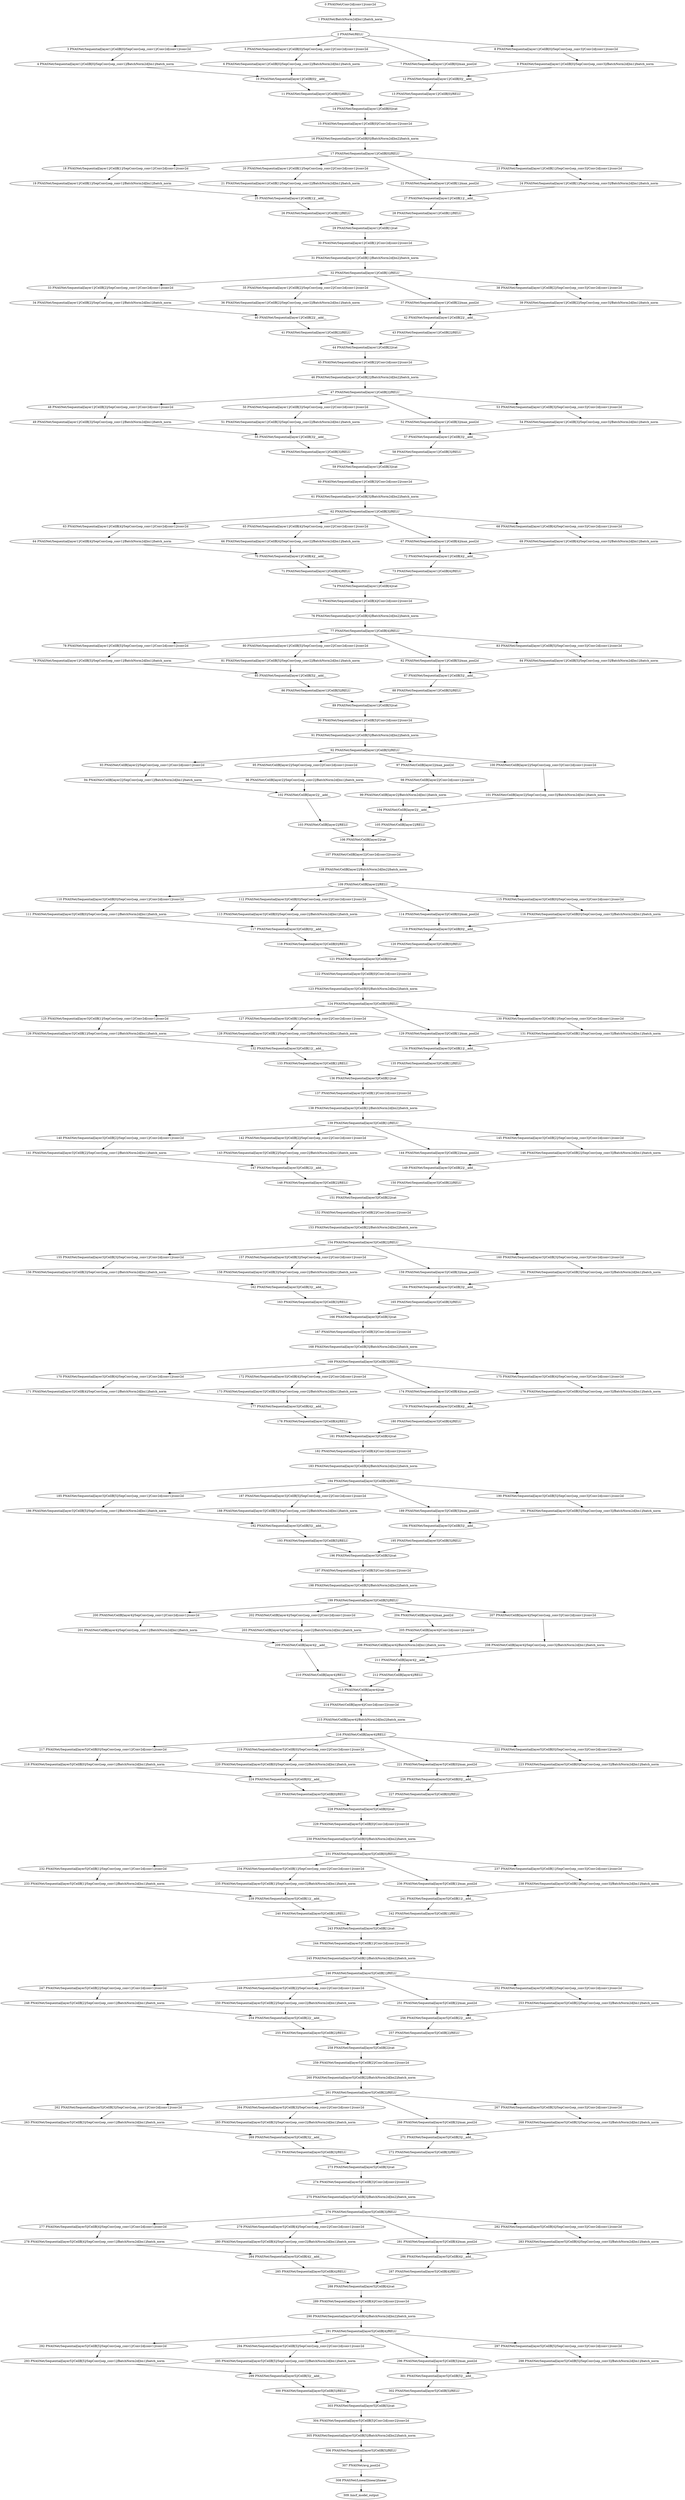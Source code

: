 strict digraph  {
"0 PNASNet/Conv2d[conv1]/conv2d" [id=0, scope="PNASNet/Conv2d[conv1]", type=conv2d];
"1 PNASNet/BatchNorm2d[bn1]/batch_norm" [id=1, scope="PNASNet/BatchNorm2d[bn1]", type=batch_norm];
"2 PNASNet/RELU" [id=2, scope=PNASNet, type=RELU];
"3 PNASNet/Sequential[layer1]/CellB[0]/SepConv[sep_conv1]/Conv2d[conv1]/conv2d" [id=3, scope="PNASNet/Sequential[layer1]/CellB[0]/SepConv[sep_conv1]/Conv2d[conv1]", type=conv2d];
"4 PNASNet/Sequential[layer1]/CellB[0]/SepConv[sep_conv1]/BatchNorm2d[bn1]/batch_norm" [id=4, scope="PNASNet/Sequential[layer1]/CellB[0]/SepConv[sep_conv1]/BatchNorm2d[bn1]", type=batch_norm];
"5 PNASNet/Sequential[layer1]/CellB[0]/SepConv[sep_conv2]/Conv2d[conv1]/conv2d" [id=5, scope="PNASNet/Sequential[layer1]/CellB[0]/SepConv[sep_conv2]/Conv2d[conv1]", type=conv2d];
"6 PNASNet/Sequential[layer1]/CellB[0]/SepConv[sep_conv2]/BatchNorm2d[bn1]/batch_norm" [id=6, scope="PNASNet/Sequential[layer1]/CellB[0]/SepConv[sep_conv2]/BatchNorm2d[bn1]", type=batch_norm];
"7 PNASNet/Sequential[layer1]/CellB[0]/max_pool2d" [id=7, scope="PNASNet/Sequential[layer1]/CellB[0]", type=max_pool2d];
"8 PNASNet/Sequential[layer1]/CellB[0]/SepConv[sep_conv3]/Conv2d[conv1]/conv2d" [id=8, scope="PNASNet/Sequential[layer1]/CellB[0]/SepConv[sep_conv3]/Conv2d[conv1]", type=conv2d];
"9 PNASNet/Sequential[layer1]/CellB[0]/SepConv[sep_conv3]/BatchNorm2d[bn1]/batch_norm" [id=9, scope="PNASNet/Sequential[layer1]/CellB[0]/SepConv[sep_conv3]/BatchNorm2d[bn1]", type=batch_norm];
"10 PNASNet/Sequential[layer1]/CellB[0]/__add__" [id=10, scope="PNASNet/Sequential[layer1]/CellB[0]", type=__add__];
"11 PNASNet/Sequential[layer1]/CellB[0]/RELU" [id=11, scope="PNASNet/Sequential[layer1]/CellB[0]", type=RELU];
"12 PNASNet/Sequential[layer1]/CellB[0]/__add__" [id=12, scope="PNASNet/Sequential[layer1]/CellB[0]", type=__add__];
"13 PNASNet/Sequential[layer1]/CellB[0]/RELU" [id=13, scope="PNASNet/Sequential[layer1]/CellB[0]", type=RELU];
"14 PNASNet/Sequential[layer1]/CellB[0]/cat" [id=14, scope="PNASNet/Sequential[layer1]/CellB[0]", type=cat];
"15 PNASNet/Sequential[layer1]/CellB[0]/Conv2d[conv2]/conv2d" [id=15, scope="PNASNet/Sequential[layer1]/CellB[0]/Conv2d[conv2]", type=conv2d];
"16 PNASNet/Sequential[layer1]/CellB[0]/BatchNorm2d[bn2]/batch_norm" [id=16, scope="PNASNet/Sequential[layer1]/CellB[0]/BatchNorm2d[bn2]", type=batch_norm];
"17 PNASNet/Sequential[layer1]/CellB[0]/RELU" [id=17, scope="PNASNet/Sequential[layer1]/CellB[0]", type=RELU];
"18 PNASNet/Sequential[layer1]/CellB[1]/SepConv[sep_conv1]/Conv2d[conv1]/conv2d" [id=18, scope="PNASNet/Sequential[layer1]/CellB[1]/SepConv[sep_conv1]/Conv2d[conv1]", type=conv2d];
"19 PNASNet/Sequential[layer1]/CellB[1]/SepConv[sep_conv1]/BatchNorm2d[bn1]/batch_norm" [id=19, scope="PNASNet/Sequential[layer1]/CellB[1]/SepConv[sep_conv1]/BatchNorm2d[bn1]", type=batch_norm];
"20 PNASNet/Sequential[layer1]/CellB[1]/SepConv[sep_conv2]/Conv2d[conv1]/conv2d" [id=20, scope="PNASNet/Sequential[layer1]/CellB[1]/SepConv[sep_conv2]/Conv2d[conv1]", type=conv2d];
"21 PNASNet/Sequential[layer1]/CellB[1]/SepConv[sep_conv2]/BatchNorm2d[bn1]/batch_norm" [id=21, scope="PNASNet/Sequential[layer1]/CellB[1]/SepConv[sep_conv2]/BatchNorm2d[bn1]", type=batch_norm];
"22 PNASNet/Sequential[layer1]/CellB[1]/max_pool2d" [id=22, scope="PNASNet/Sequential[layer1]/CellB[1]", type=max_pool2d];
"23 PNASNet/Sequential[layer1]/CellB[1]/SepConv[sep_conv3]/Conv2d[conv1]/conv2d" [id=23, scope="PNASNet/Sequential[layer1]/CellB[1]/SepConv[sep_conv3]/Conv2d[conv1]", type=conv2d];
"24 PNASNet/Sequential[layer1]/CellB[1]/SepConv[sep_conv3]/BatchNorm2d[bn1]/batch_norm" [id=24, scope="PNASNet/Sequential[layer1]/CellB[1]/SepConv[sep_conv3]/BatchNorm2d[bn1]", type=batch_norm];
"25 PNASNet/Sequential[layer1]/CellB[1]/__add__" [id=25, scope="PNASNet/Sequential[layer1]/CellB[1]", type=__add__];
"26 PNASNet/Sequential[layer1]/CellB[1]/RELU" [id=26, scope="PNASNet/Sequential[layer1]/CellB[1]", type=RELU];
"27 PNASNet/Sequential[layer1]/CellB[1]/__add__" [id=27, scope="PNASNet/Sequential[layer1]/CellB[1]", type=__add__];
"28 PNASNet/Sequential[layer1]/CellB[1]/RELU" [id=28, scope="PNASNet/Sequential[layer1]/CellB[1]", type=RELU];
"29 PNASNet/Sequential[layer1]/CellB[1]/cat" [id=29, scope="PNASNet/Sequential[layer1]/CellB[1]", type=cat];
"30 PNASNet/Sequential[layer1]/CellB[1]/Conv2d[conv2]/conv2d" [id=30, scope="PNASNet/Sequential[layer1]/CellB[1]/Conv2d[conv2]", type=conv2d];
"31 PNASNet/Sequential[layer1]/CellB[1]/BatchNorm2d[bn2]/batch_norm" [id=31, scope="PNASNet/Sequential[layer1]/CellB[1]/BatchNorm2d[bn2]", type=batch_norm];
"32 PNASNet/Sequential[layer1]/CellB[1]/RELU" [id=32, scope="PNASNet/Sequential[layer1]/CellB[1]", type=RELU];
"33 PNASNet/Sequential[layer1]/CellB[2]/SepConv[sep_conv1]/Conv2d[conv1]/conv2d" [id=33, scope="PNASNet/Sequential[layer1]/CellB[2]/SepConv[sep_conv1]/Conv2d[conv1]", type=conv2d];
"34 PNASNet/Sequential[layer1]/CellB[2]/SepConv[sep_conv1]/BatchNorm2d[bn1]/batch_norm" [id=34, scope="PNASNet/Sequential[layer1]/CellB[2]/SepConv[sep_conv1]/BatchNorm2d[bn1]", type=batch_norm];
"35 PNASNet/Sequential[layer1]/CellB[2]/SepConv[sep_conv2]/Conv2d[conv1]/conv2d" [id=35, scope="PNASNet/Sequential[layer1]/CellB[2]/SepConv[sep_conv2]/Conv2d[conv1]", type=conv2d];
"36 PNASNet/Sequential[layer1]/CellB[2]/SepConv[sep_conv2]/BatchNorm2d[bn1]/batch_norm" [id=36, scope="PNASNet/Sequential[layer1]/CellB[2]/SepConv[sep_conv2]/BatchNorm2d[bn1]", type=batch_norm];
"37 PNASNet/Sequential[layer1]/CellB[2]/max_pool2d" [id=37, scope="PNASNet/Sequential[layer1]/CellB[2]", type=max_pool2d];
"38 PNASNet/Sequential[layer1]/CellB[2]/SepConv[sep_conv3]/Conv2d[conv1]/conv2d" [id=38, scope="PNASNet/Sequential[layer1]/CellB[2]/SepConv[sep_conv3]/Conv2d[conv1]", type=conv2d];
"39 PNASNet/Sequential[layer1]/CellB[2]/SepConv[sep_conv3]/BatchNorm2d[bn1]/batch_norm" [id=39, scope="PNASNet/Sequential[layer1]/CellB[2]/SepConv[sep_conv3]/BatchNorm2d[bn1]", type=batch_norm];
"40 PNASNet/Sequential[layer1]/CellB[2]/__add__" [id=40, scope="PNASNet/Sequential[layer1]/CellB[2]", type=__add__];
"41 PNASNet/Sequential[layer1]/CellB[2]/RELU" [id=41, scope="PNASNet/Sequential[layer1]/CellB[2]", type=RELU];
"42 PNASNet/Sequential[layer1]/CellB[2]/__add__" [id=42, scope="PNASNet/Sequential[layer1]/CellB[2]", type=__add__];
"43 PNASNet/Sequential[layer1]/CellB[2]/RELU" [id=43, scope="PNASNet/Sequential[layer1]/CellB[2]", type=RELU];
"44 PNASNet/Sequential[layer1]/CellB[2]/cat" [id=44, scope="PNASNet/Sequential[layer1]/CellB[2]", type=cat];
"45 PNASNet/Sequential[layer1]/CellB[2]/Conv2d[conv2]/conv2d" [id=45, scope="PNASNet/Sequential[layer1]/CellB[2]/Conv2d[conv2]", type=conv2d];
"46 PNASNet/Sequential[layer1]/CellB[2]/BatchNorm2d[bn2]/batch_norm" [id=46, scope="PNASNet/Sequential[layer1]/CellB[2]/BatchNorm2d[bn2]", type=batch_norm];
"47 PNASNet/Sequential[layer1]/CellB[2]/RELU" [id=47, scope="PNASNet/Sequential[layer1]/CellB[2]", type=RELU];
"48 PNASNet/Sequential[layer1]/CellB[3]/SepConv[sep_conv1]/Conv2d[conv1]/conv2d" [id=48, scope="PNASNet/Sequential[layer1]/CellB[3]/SepConv[sep_conv1]/Conv2d[conv1]", type=conv2d];
"49 PNASNet/Sequential[layer1]/CellB[3]/SepConv[sep_conv1]/BatchNorm2d[bn1]/batch_norm" [id=49, scope="PNASNet/Sequential[layer1]/CellB[3]/SepConv[sep_conv1]/BatchNorm2d[bn1]", type=batch_norm];
"50 PNASNet/Sequential[layer1]/CellB[3]/SepConv[sep_conv2]/Conv2d[conv1]/conv2d" [id=50, scope="PNASNet/Sequential[layer1]/CellB[3]/SepConv[sep_conv2]/Conv2d[conv1]", type=conv2d];
"51 PNASNet/Sequential[layer1]/CellB[3]/SepConv[sep_conv2]/BatchNorm2d[bn1]/batch_norm" [id=51, scope="PNASNet/Sequential[layer1]/CellB[3]/SepConv[sep_conv2]/BatchNorm2d[bn1]", type=batch_norm];
"52 PNASNet/Sequential[layer1]/CellB[3]/max_pool2d" [id=52, scope="PNASNet/Sequential[layer1]/CellB[3]", type=max_pool2d];
"53 PNASNet/Sequential[layer1]/CellB[3]/SepConv[sep_conv3]/Conv2d[conv1]/conv2d" [id=53, scope="PNASNet/Sequential[layer1]/CellB[3]/SepConv[sep_conv3]/Conv2d[conv1]", type=conv2d];
"54 PNASNet/Sequential[layer1]/CellB[3]/SepConv[sep_conv3]/BatchNorm2d[bn1]/batch_norm" [id=54, scope="PNASNet/Sequential[layer1]/CellB[3]/SepConv[sep_conv3]/BatchNorm2d[bn1]", type=batch_norm];
"55 PNASNet/Sequential[layer1]/CellB[3]/__add__" [id=55, scope="PNASNet/Sequential[layer1]/CellB[3]", type=__add__];
"56 PNASNet/Sequential[layer1]/CellB[3]/RELU" [id=56, scope="PNASNet/Sequential[layer1]/CellB[3]", type=RELU];
"57 PNASNet/Sequential[layer1]/CellB[3]/__add__" [id=57, scope="PNASNet/Sequential[layer1]/CellB[3]", type=__add__];
"58 PNASNet/Sequential[layer1]/CellB[3]/RELU" [id=58, scope="PNASNet/Sequential[layer1]/CellB[3]", type=RELU];
"59 PNASNet/Sequential[layer1]/CellB[3]/cat" [id=59, scope="PNASNet/Sequential[layer1]/CellB[3]", type=cat];
"60 PNASNet/Sequential[layer1]/CellB[3]/Conv2d[conv2]/conv2d" [id=60, scope="PNASNet/Sequential[layer1]/CellB[3]/Conv2d[conv2]", type=conv2d];
"61 PNASNet/Sequential[layer1]/CellB[3]/BatchNorm2d[bn2]/batch_norm" [id=61, scope="PNASNet/Sequential[layer1]/CellB[3]/BatchNorm2d[bn2]", type=batch_norm];
"62 PNASNet/Sequential[layer1]/CellB[3]/RELU" [id=62, scope="PNASNet/Sequential[layer1]/CellB[3]", type=RELU];
"63 PNASNet/Sequential[layer1]/CellB[4]/SepConv[sep_conv1]/Conv2d[conv1]/conv2d" [id=63, scope="PNASNet/Sequential[layer1]/CellB[4]/SepConv[sep_conv1]/Conv2d[conv1]", type=conv2d];
"64 PNASNet/Sequential[layer1]/CellB[4]/SepConv[sep_conv1]/BatchNorm2d[bn1]/batch_norm" [id=64, scope="PNASNet/Sequential[layer1]/CellB[4]/SepConv[sep_conv1]/BatchNorm2d[bn1]", type=batch_norm];
"65 PNASNet/Sequential[layer1]/CellB[4]/SepConv[sep_conv2]/Conv2d[conv1]/conv2d" [id=65, scope="PNASNet/Sequential[layer1]/CellB[4]/SepConv[sep_conv2]/Conv2d[conv1]", type=conv2d];
"66 PNASNet/Sequential[layer1]/CellB[4]/SepConv[sep_conv2]/BatchNorm2d[bn1]/batch_norm" [id=66, scope="PNASNet/Sequential[layer1]/CellB[4]/SepConv[sep_conv2]/BatchNorm2d[bn1]", type=batch_norm];
"67 PNASNet/Sequential[layer1]/CellB[4]/max_pool2d" [id=67, scope="PNASNet/Sequential[layer1]/CellB[4]", type=max_pool2d];
"68 PNASNet/Sequential[layer1]/CellB[4]/SepConv[sep_conv3]/Conv2d[conv1]/conv2d" [id=68, scope="PNASNet/Sequential[layer1]/CellB[4]/SepConv[sep_conv3]/Conv2d[conv1]", type=conv2d];
"69 PNASNet/Sequential[layer1]/CellB[4]/SepConv[sep_conv3]/BatchNorm2d[bn1]/batch_norm" [id=69, scope="PNASNet/Sequential[layer1]/CellB[4]/SepConv[sep_conv3]/BatchNorm2d[bn1]", type=batch_norm];
"70 PNASNet/Sequential[layer1]/CellB[4]/__add__" [id=70, scope="PNASNet/Sequential[layer1]/CellB[4]", type=__add__];
"71 PNASNet/Sequential[layer1]/CellB[4]/RELU" [id=71, scope="PNASNet/Sequential[layer1]/CellB[4]", type=RELU];
"72 PNASNet/Sequential[layer1]/CellB[4]/__add__" [id=72, scope="PNASNet/Sequential[layer1]/CellB[4]", type=__add__];
"73 PNASNet/Sequential[layer1]/CellB[4]/RELU" [id=73, scope="PNASNet/Sequential[layer1]/CellB[4]", type=RELU];
"74 PNASNet/Sequential[layer1]/CellB[4]/cat" [id=74, scope="PNASNet/Sequential[layer1]/CellB[4]", type=cat];
"75 PNASNet/Sequential[layer1]/CellB[4]/Conv2d[conv2]/conv2d" [id=75, scope="PNASNet/Sequential[layer1]/CellB[4]/Conv2d[conv2]", type=conv2d];
"76 PNASNet/Sequential[layer1]/CellB[4]/BatchNorm2d[bn2]/batch_norm" [id=76, scope="PNASNet/Sequential[layer1]/CellB[4]/BatchNorm2d[bn2]", type=batch_norm];
"77 PNASNet/Sequential[layer1]/CellB[4]/RELU" [id=77, scope="PNASNet/Sequential[layer1]/CellB[4]", type=RELU];
"78 PNASNet/Sequential[layer1]/CellB[5]/SepConv[sep_conv1]/Conv2d[conv1]/conv2d" [id=78, scope="PNASNet/Sequential[layer1]/CellB[5]/SepConv[sep_conv1]/Conv2d[conv1]", type=conv2d];
"79 PNASNet/Sequential[layer1]/CellB[5]/SepConv[sep_conv1]/BatchNorm2d[bn1]/batch_norm" [id=79, scope="PNASNet/Sequential[layer1]/CellB[5]/SepConv[sep_conv1]/BatchNorm2d[bn1]", type=batch_norm];
"80 PNASNet/Sequential[layer1]/CellB[5]/SepConv[sep_conv2]/Conv2d[conv1]/conv2d" [id=80, scope="PNASNet/Sequential[layer1]/CellB[5]/SepConv[sep_conv2]/Conv2d[conv1]", type=conv2d];
"81 PNASNet/Sequential[layer1]/CellB[5]/SepConv[sep_conv2]/BatchNorm2d[bn1]/batch_norm" [id=81, scope="PNASNet/Sequential[layer1]/CellB[5]/SepConv[sep_conv2]/BatchNorm2d[bn1]", type=batch_norm];
"82 PNASNet/Sequential[layer1]/CellB[5]/max_pool2d" [id=82, scope="PNASNet/Sequential[layer1]/CellB[5]", type=max_pool2d];
"83 PNASNet/Sequential[layer1]/CellB[5]/SepConv[sep_conv3]/Conv2d[conv1]/conv2d" [id=83, scope="PNASNet/Sequential[layer1]/CellB[5]/SepConv[sep_conv3]/Conv2d[conv1]", type=conv2d];
"84 PNASNet/Sequential[layer1]/CellB[5]/SepConv[sep_conv3]/BatchNorm2d[bn1]/batch_norm" [id=84, scope="PNASNet/Sequential[layer1]/CellB[5]/SepConv[sep_conv3]/BatchNorm2d[bn1]", type=batch_norm];
"85 PNASNet/Sequential[layer1]/CellB[5]/__add__" [id=85, scope="PNASNet/Sequential[layer1]/CellB[5]", type=__add__];
"86 PNASNet/Sequential[layer1]/CellB[5]/RELU" [id=86, scope="PNASNet/Sequential[layer1]/CellB[5]", type=RELU];
"87 PNASNet/Sequential[layer1]/CellB[5]/__add__" [id=87, scope="PNASNet/Sequential[layer1]/CellB[5]", type=__add__];
"88 PNASNet/Sequential[layer1]/CellB[5]/RELU" [id=88, scope="PNASNet/Sequential[layer1]/CellB[5]", type=RELU];
"89 PNASNet/Sequential[layer1]/CellB[5]/cat" [id=89, scope="PNASNet/Sequential[layer1]/CellB[5]", type=cat];
"90 PNASNet/Sequential[layer1]/CellB[5]/Conv2d[conv2]/conv2d" [id=90, scope="PNASNet/Sequential[layer1]/CellB[5]/Conv2d[conv2]", type=conv2d];
"91 PNASNet/Sequential[layer1]/CellB[5]/BatchNorm2d[bn2]/batch_norm" [id=91, scope="PNASNet/Sequential[layer1]/CellB[5]/BatchNorm2d[bn2]", type=batch_norm];
"92 PNASNet/Sequential[layer1]/CellB[5]/RELU" [id=92, scope="PNASNet/Sequential[layer1]/CellB[5]", type=RELU];
"93 PNASNet/CellB[layer2]/SepConv[sep_conv1]/Conv2d[conv1]/conv2d" [id=93, scope="PNASNet/CellB[layer2]/SepConv[sep_conv1]/Conv2d[conv1]", type=conv2d];
"94 PNASNet/CellB[layer2]/SepConv[sep_conv1]/BatchNorm2d[bn1]/batch_norm" [id=94, scope="PNASNet/CellB[layer2]/SepConv[sep_conv1]/BatchNorm2d[bn1]", type=batch_norm];
"95 PNASNet/CellB[layer2]/SepConv[sep_conv2]/Conv2d[conv1]/conv2d" [id=95, scope="PNASNet/CellB[layer2]/SepConv[sep_conv2]/Conv2d[conv1]", type=conv2d];
"96 PNASNet/CellB[layer2]/SepConv[sep_conv2]/BatchNorm2d[bn1]/batch_norm" [id=96, scope="PNASNet/CellB[layer2]/SepConv[sep_conv2]/BatchNorm2d[bn1]", type=batch_norm];
"97 PNASNet/CellB[layer2]/max_pool2d" [id=97, scope="PNASNet/CellB[layer2]", type=max_pool2d];
"98 PNASNet/CellB[layer2]/Conv2d[conv1]/conv2d" [id=98, scope="PNASNet/CellB[layer2]/Conv2d[conv1]", type=conv2d];
"99 PNASNet/CellB[layer2]/BatchNorm2d[bn1]/batch_norm" [id=99, scope="PNASNet/CellB[layer2]/BatchNorm2d[bn1]", type=batch_norm];
"100 PNASNet/CellB[layer2]/SepConv[sep_conv3]/Conv2d[conv1]/conv2d" [id=100, scope="PNASNet/CellB[layer2]/SepConv[sep_conv3]/Conv2d[conv1]", type=conv2d];
"101 PNASNet/CellB[layer2]/SepConv[sep_conv3]/BatchNorm2d[bn1]/batch_norm" [id=101, scope="PNASNet/CellB[layer2]/SepConv[sep_conv3]/BatchNorm2d[bn1]", type=batch_norm];
"102 PNASNet/CellB[layer2]/__add__" [id=102, scope="PNASNet/CellB[layer2]", type=__add__];
"103 PNASNet/CellB[layer2]/RELU" [id=103, scope="PNASNet/CellB[layer2]", type=RELU];
"104 PNASNet/CellB[layer2]/__add__" [id=104, scope="PNASNet/CellB[layer2]", type=__add__];
"105 PNASNet/CellB[layer2]/RELU" [id=105, scope="PNASNet/CellB[layer2]", type=RELU];
"106 PNASNet/CellB[layer2]/cat" [id=106, scope="PNASNet/CellB[layer2]", type=cat];
"107 PNASNet/CellB[layer2]/Conv2d[conv2]/conv2d" [id=107, scope="PNASNet/CellB[layer2]/Conv2d[conv2]", type=conv2d];
"108 PNASNet/CellB[layer2]/BatchNorm2d[bn2]/batch_norm" [id=108, scope="PNASNet/CellB[layer2]/BatchNorm2d[bn2]", type=batch_norm];
"109 PNASNet/CellB[layer2]/RELU" [id=109, scope="PNASNet/CellB[layer2]", type=RELU];
"110 PNASNet/Sequential[layer3]/CellB[0]/SepConv[sep_conv1]/Conv2d[conv1]/conv2d" [id=110, scope="PNASNet/Sequential[layer3]/CellB[0]/SepConv[sep_conv1]/Conv2d[conv1]", type=conv2d];
"111 PNASNet/Sequential[layer3]/CellB[0]/SepConv[sep_conv1]/BatchNorm2d[bn1]/batch_norm" [id=111, scope="PNASNet/Sequential[layer3]/CellB[0]/SepConv[sep_conv1]/BatchNorm2d[bn1]", type=batch_norm];
"112 PNASNet/Sequential[layer3]/CellB[0]/SepConv[sep_conv2]/Conv2d[conv1]/conv2d" [id=112, scope="PNASNet/Sequential[layer3]/CellB[0]/SepConv[sep_conv2]/Conv2d[conv1]", type=conv2d];
"113 PNASNet/Sequential[layer3]/CellB[0]/SepConv[sep_conv2]/BatchNorm2d[bn1]/batch_norm" [id=113, scope="PNASNet/Sequential[layer3]/CellB[0]/SepConv[sep_conv2]/BatchNorm2d[bn1]", type=batch_norm];
"114 PNASNet/Sequential[layer3]/CellB[0]/max_pool2d" [id=114, scope="PNASNet/Sequential[layer3]/CellB[0]", type=max_pool2d];
"115 PNASNet/Sequential[layer3]/CellB[0]/SepConv[sep_conv3]/Conv2d[conv1]/conv2d" [id=115, scope="PNASNet/Sequential[layer3]/CellB[0]/SepConv[sep_conv3]/Conv2d[conv1]", type=conv2d];
"116 PNASNet/Sequential[layer3]/CellB[0]/SepConv[sep_conv3]/BatchNorm2d[bn1]/batch_norm" [id=116, scope="PNASNet/Sequential[layer3]/CellB[0]/SepConv[sep_conv3]/BatchNorm2d[bn1]", type=batch_norm];
"117 PNASNet/Sequential[layer3]/CellB[0]/__add__" [id=117, scope="PNASNet/Sequential[layer3]/CellB[0]", type=__add__];
"118 PNASNet/Sequential[layer3]/CellB[0]/RELU" [id=118, scope="PNASNet/Sequential[layer3]/CellB[0]", type=RELU];
"119 PNASNet/Sequential[layer3]/CellB[0]/__add__" [id=119, scope="PNASNet/Sequential[layer3]/CellB[0]", type=__add__];
"120 PNASNet/Sequential[layer3]/CellB[0]/RELU" [id=120, scope="PNASNet/Sequential[layer3]/CellB[0]", type=RELU];
"121 PNASNet/Sequential[layer3]/CellB[0]/cat" [id=121, scope="PNASNet/Sequential[layer3]/CellB[0]", type=cat];
"122 PNASNet/Sequential[layer3]/CellB[0]/Conv2d[conv2]/conv2d" [id=122, scope="PNASNet/Sequential[layer3]/CellB[0]/Conv2d[conv2]", type=conv2d];
"123 PNASNet/Sequential[layer3]/CellB[0]/BatchNorm2d[bn2]/batch_norm" [id=123, scope="PNASNet/Sequential[layer3]/CellB[0]/BatchNorm2d[bn2]", type=batch_norm];
"124 PNASNet/Sequential[layer3]/CellB[0]/RELU" [id=124, scope="PNASNet/Sequential[layer3]/CellB[0]", type=RELU];
"125 PNASNet/Sequential[layer3]/CellB[1]/SepConv[sep_conv1]/Conv2d[conv1]/conv2d" [id=125, scope="PNASNet/Sequential[layer3]/CellB[1]/SepConv[sep_conv1]/Conv2d[conv1]", type=conv2d];
"126 PNASNet/Sequential[layer3]/CellB[1]/SepConv[sep_conv1]/BatchNorm2d[bn1]/batch_norm" [id=126, scope="PNASNet/Sequential[layer3]/CellB[1]/SepConv[sep_conv1]/BatchNorm2d[bn1]", type=batch_norm];
"127 PNASNet/Sequential[layer3]/CellB[1]/SepConv[sep_conv2]/Conv2d[conv1]/conv2d" [id=127, scope="PNASNet/Sequential[layer3]/CellB[1]/SepConv[sep_conv2]/Conv2d[conv1]", type=conv2d];
"128 PNASNet/Sequential[layer3]/CellB[1]/SepConv[sep_conv2]/BatchNorm2d[bn1]/batch_norm" [id=128, scope="PNASNet/Sequential[layer3]/CellB[1]/SepConv[sep_conv2]/BatchNorm2d[bn1]", type=batch_norm];
"129 PNASNet/Sequential[layer3]/CellB[1]/max_pool2d" [id=129, scope="PNASNet/Sequential[layer3]/CellB[1]", type=max_pool2d];
"130 PNASNet/Sequential[layer3]/CellB[1]/SepConv[sep_conv3]/Conv2d[conv1]/conv2d" [id=130, scope="PNASNet/Sequential[layer3]/CellB[1]/SepConv[sep_conv3]/Conv2d[conv1]", type=conv2d];
"131 PNASNet/Sequential[layer3]/CellB[1]/SepConv[sep_conv3]/BatchNorm2d[bn1]/batch_norm" [id=131, scope="PNASNet/Sequential[layer3]/CellB[1]/SepConv[sep_conv3]/BatchNorm2d[bn1]", type=batch_norm];
"132 PNASNet/Sequential[layer3]/CellB[1]/__add__" [id=132, scope="PNASNet/Sequential[layer3]/CellB[1]", type=__add__];
"133 PNASNet/Sequential[layer3]/CellB[1]/RELU" [id=133, scope="PNASNet/Sequential[layer3]/CellB[1]", type=RELU];
"134 PNASNet/Sequential[layer3]/CellB[1]/__add__" [id=134, scope="PNASNet/Sequential[layer3]/CellB[1]", type=__add__];
"135 PNASNet/Sequential[layer3]/CellB[1]/RELU" [id=135, scope="PNASNet/Sequential[layer3]/CellB[1]", type=RELU];
"136 PNASNet/Sequential[layer3]/CellB[1]/cat" [id=136, scope="PNASNet/Sequential[layer3]/CellB[1]", type=cat];
"137 PNASNet/Sequential[layer3]/CellB[1]/Conv2d[conv2]/conv2d" [id=137, scope="PNASNet/Sequential[layer3]/CellB[1]/Conv2d[conv2]", type=conv2d];
"138 PNASNet/Sequential[layer3]/CellB[1]/BatchNorm2d[bn2]/batch_norm" [id=138, scope="PNASNet/Sequential[layer3]/CellB[1]/BatchNorm2d[bn2]", type=batch_norm];
"139 PNASNet/Sequential[layer3]/CellB[1]/RELU" [id=139, scope="PNASNet/Sequential[layer3]/CellB[1]", type=RELU];
"140 PNASNet/Sequential[layer3]/CellB[2]/SepConv[sep_conv1]/Conv2d[conv1]/conv2d" [id=140, scope="PNASNet/Sequential[layer3]/CellB[2]/SepConv[sep_conv1]/Conv2d[conv1]", type=conv2d];
"141 PNASNet/Sequential[layer3]/CellB[2]/SepConv[sep_conv1]/BatchNorm2d[bn1]/batch_norm" [id=141, scope="PNASNet/Sequential[layer3]/CellB[2]/SepConv[sep_conv1]/BatchNorm2d[bn1]", type=batch_norm];
"142 PNASNet/Sequential[layer3]/CellB[2]/SepConv[sep_conv2]/Conv2d[conv1]/conv2d" [id=142, scope="PNASNet/Sequential[layer3]/CellB[2]/SepConv[sep_conv2]/Conv2d[conv1]", type=conv2d];
"143 PNASNet/Sequential[layer3]/CellB[2]/SepConv[sep_conv2]/BatchNorm2d[bn1]/batch_norm" [id=143, scope="PNASNet/Sequential[layer3]/CellB[2]/SepConv[sep_conv2]/BatchNorm2d[bn1]", type=batch_norm];
"144 PNASNet/Sequential[layer3]/CellB[2]/max_pool2d" [id=144, scope="PNASNet/Sequential[layer3]/CellB[2]", type=max_pool2d];
"145 PNASNet/Sequential[layer3]/CellB[2]/SepConv[sep_conv3]/Conv2d[conv1]/conv2d" [id=145, scope="PNASNet/Sequential[layer3]/CellB[2]/SepConv[sep_conv3]/Conv2d[conv1]", type=conv2d];
"146 PNASNet/Sequential[layer3]/CellB[2]/SepConv[sep_conv3]/BatchNorm2d[bn1]/batch_norm" [id=146, scope="PNASNet/Sequential[layer3]/CellB[2]/SepConv[sep_conv3]/BatchNorm2d[bn1]", type=batch_norm];
"147 PNASNet/Sequential[layer3]/CellB[2]/__add__" [id=147, scope="PNASNet/Sequential[layer3]/CellB[2]", type=__add__];
"148 PNASNet/Sequential[layer3]/CellB[2]/RELU" [id=148, scope="PNASNet/Sequential[layer3]/CellB[2]", type=RELU];
"149 PNASNet/Sequential[layer3]/CellB[2]/__add__" [id=149, scope="PNASNet/Sequential[layer3]/CellB[2]", type=__add__];
"150 PNASNet/Sequential[layer3]/CellB[2]/RELU" [id=150, scope="PNASNet/Sequential[layer3]/CellB[2]", type=RELU];
"151 PNASNet/Sequential[layer3]/CellB[2]/cat" [id=151, scope="PNASNet/Sequential[layer3]/CellB[2]", type=cat];
"152 PNASNet/Sequential[layer3]/CellB[2]/Conv2d[conv2]/conv2d" [id=152, scope="PNASNet/Sequential[layer3]/CellB[2]/Conv2d[conv2]", type=conv2d];
"153 PNASNet/Sequential[layer3]/CellB[2]/BatchNorm2d[bn2]/batch_norm" [id=153, scope="PNASNet/Sequential[layer3]/CellB[2]/BatchNorm2d[bn2]", type=batch_norm];
"154 PNASNet/Sequential[layer3]/CellB[2]/RELU" [id=154, scope="PNASNet/Sequential[layer3]/CellB[2]", type=RELU];
"155 PNASNet/Sequential[layer3]/CellB[3]/SepConv[sep_conv1]/Conv2d[conv1]/conv2d" [id=155, scope="PNASNet/Sequential[layer3]/CellB[3]/SepConv[sep_conv1]/Conv2d[conv1]", type=conv2d];
"156 PNASNet/Sequential[layer3]/CellB[3]/SepConv[sep_conv1]/BatchNorm2d[bn1]/batch_norm" [id=156, scope="PNASNet/Sequential[layer3]/CellB[3]/SepConv[sep_conv1]/BatchNorm2d[bn1]", type=batch_norm];
"157 PNASNet/Sequential[layer3]/CellB[3]/SepConv[sep_conv2]/Conv2d[conv1]/conv2d" [id=157, scope="PNASNet/Sequential[layer3]/CellB[3]/SepConv[sep_conv2]/Conv2d[conv1]", type=conv2d];
"158 PNASNet/Sequential[layer3]/CellB[3]/SepConv[sep_conv2]/BatchNorm2d[bn1]/batch_norm" [id=158, scope="PNASNet/Sequential[layer3]/CellB[3]/SepConv[sep_conv2]/BatchNorm2d[bn1]", type=batch_norm];
"159 PNASNet/Sequential[layer3]/CellB[3]/max_pool2d" [id=159, scope="PNASNet/Sequential[layer3]/CellB[3]", type=max_pool2d];
"160 PNASNet/Sequential[layer3]/CellB[3]/SepConv[sep_conv3]/Conv2d[conv1]/conv2d" [id=160, scope="PNASNet/Sequential[layer3]/CellB[3]/SepConv[sep_conv3]/Conv2d[conv1]", type=conv2d];
"161 PNASNet/Sequential[layer3]/CellB[3]/SepConv[sep_conv3]/BatchNorm2d[bn1]/batch_norm" [id=161, scope="PNASNet/Sequential[layer3]/CellB[3]/SepConv[sep_conv3]/BatchNorm2d[bn1]", type=batch_norm];
"162 PNASNet/Sequential[layer3]/CellB[3]/__add__" [id=162, scope="PNASNet/Sequential[layer3]/CellB[3]", type=__add__];
"163 PNASNet/Sequential[layer3]/CellB[3]/RELU" [id=163, scope="PNASNet/Sequential[layer3]/CellB[3]", type=RELU];
"164 PNASNet/Sequential[layer3]/CellB[3]/__add__" [id=164, scope="PNASNet/Sequential[layer3]/CellB[3]", type=__add__];
"165 PNASNet/Sequential[layer3]/CellB[3]/RELU" [id=165, scope="PNASNet/Sequential[layer3]/CellB[3]", type=RELU];
"166 PNASNet/Sequential[layer3]/CellB[3]/cat" [id=166, scope="PNASNet/Sequential[layer3]/CellB[3]", type=cat];
"167 PNASNet/Sequential[layer3]/CellB[3]/Conv2d[conv2]/conv2d" [id=167, scope="PNASNet/Sequential[layer3]/CellB[3]/Conv2d[conv2]", type=conv2d];
"168 PNASNet/Sequential[layer3]/CellB[3]/BatchNorm2d[bn2]/batch_norm" [id=168, scope="PNASNet/Sequential[layer3]/CellB[3]/BatchNorm2d[bn2]", type=batch_norm];
"169 PNASNet/Sequential[layer3]/CellB[3]/RELU" [id=169, scope="PNASNet/Sequential[layer3]/CellB[3]", type=RELU];
"170 PNASNet/Sequential[layer3]/CellB[4]/SepConv[sep_conv1]/Conv2d[conv1]/conv2d" [id=170, scope="PNASNet/Sequential[layer3]/CellB[4]/SepConv[sep_conv1]/Conv2d[conv1]", type=conv2d];
"171 PNASNet/Sequential[layer3]/CellB[4]/SepConv[sep_conv1]/BatchNorm2d[bn1]/batch_norm" [id=171, scope="PNASNet/Sequential[layer3]/CellB[4]/SepConv[sep_conv1]/BatchNorm2d[bn1]", type=batch_norm];
"172 PNASNet/Sequential[layer3]/CellB[4]/SepConv[sep_conv2]/Conv2d[conv1]/conv2d" [id=172, scope="PNASNet/Sequential[layer3]/CellB[4]/SepConv[sep_conv2]/Conv2d[conv1]", type=conv2d];
"173 PNASNet/Sequential[layer3]/CellB[4]/SepConv[sep_conv2]/BatchNorm2d[bn1]/batch_norm" [id=173, scope="PNASNet/Sequential[layer3]/CellB[4]/SepConv[sep_conv2]/BatchNorm2d[bn1]", type=batch_norm];
"174 PNASNet/Sequential[layer3]/CellB[4]/max_pool2d" [id=174, scope="PNASNet/Sequential[layer3]/CellB[4]", type=max_pool2d];
"175 PNASNet/Sequential[layer3]/CellB[4]/SepConv[sep_conv3]/Conv2d[conv1]/conv2d" [id=175, scope="PNASNet/Sequential[layer3]/CellB[4]/SepConv[sep_conv3]/Conv2d[conv1]", type=conv2d];
"176 PNASNet/Sequential[layer3]/CellB[4]/SepConv[sep_conv3]/BatchNorm2d[bn1]/batch_norm" [id=176, scope="PNASNet/Sequential[layer3]/CellB[4]/SepConv[sep_conv3]/BatchNorm2d[bn1]", type=batch_norm];
"177 PNASNet/Sequential[layer3]/CellB[4]/__add__" [id=177, scope="PNASNet/Sequential[layer3]/CellB[4]", type=__add__];
"178 PNASNet/Sequential[layer3]/CellB[4]/RELU" [id=178, scope="PNASNet/Sequential[layer3]/CellB[4]", type=RELU];
"179 PNASNet/Sequential[layer3]/CellB[4]/__add__" [id=179, scope="PNASNet/Sequential[layer3]/CellB[4]", type=__add__];
"180 PNASNet/Sequential[layer3]/CellB[4]/RELU" [id=180, scope="PNASNet/Sequential[layer3]/CellB[4]", type=RELU];
"181 PNASNet/Sequential[layer3]/CellB[4]/cat" [id=181, scope="PNASNet/Sequential[layer3]/CellB[4]", type=cat];
"182 PNASNet/Sequential[layer3]/CellB[4]/Conv2d[conv2]/conv2d" [id=182, scope="PNASNet/Sequential[layer3]/CellB[4]/Conv2d[conv2]", type=conv2d];
"183 PNASNet/Sequential[layer3]/CellB[4]/BatchNorm2d[bn2]/batch_norm" [id=183, scope="PNASNet/Sequential[layer3]/CellB[4]/BatchNorm2d[bn2]", type=batch_norm];
"184 PNASNet/Sequential[layer3]/CellB[4]/RELU" [id=184, scope="PNASNet/Sequential[layer3]/CellB[4]", type=RELU];
"185 PNASNet/Sequential[layer3]/CellB[5]/SepConv[sep_conv1]/Conv2d[conv1]/conv2d" [id=185, scope="PNASNet/Sequential[layer3]/CellB[5]/SepConv[sep_conv1]/Conv2d[conv1]", type=conv2d];
"186 PNASNet/Sequential[layer3]/CellB[5]/SepConv[sep_conv1]/BatchNorm2d[bn1]/batch_norm" [id=186, scope="PNASNet/Sequential[layer3]/CellB[5]/SepConv[sep_conv1]/BatchNorm2d[bn1]", type=batch_norm];
"187 PNASNet/Sequential[layer3]/CellB[5]/SepConv[sep_conv2]/Conv2d[conv1]/conv2d" [id=187, scope="PNASNet/Sequential[layer3]/CellB[5]/SepConv[sep_conv2]/Conv2d[conv1]", type=conv2d];
"188 PNASNet/Sequential[layer3]/CellB[5]/SepConv[sep_conv2]/BatchNorm2d[bn1]/batch_norm" [id=188, scope="PNASNet/Sequential[layer3]/CellB[5]/SepConv[sep_conv2]/BatchNorm2d[bn1]", type=batch_norm];
"189 PNASNet/Sequential[layer3]/CellB[5]/max_pool2d" [id=189, scope="PNASNet/Sequential[layer3]/CellB[5]", type=max_pool2d];
"190 PNASNet/Sequential[layer3]/CellB[5]/SepConv[sep_conv3]/Conv2d[conv1]/conv2d" [id=190, scope="PNASNet/Sequential[layer3]/CellB[5]/SepConv[sep_conv3]/Conv2d[conv1]", type=conv2d];
"191 PNASNet/Sequential[layer3]/CellB[5]/SepConv[sep_conv3]/BatchNorm2d[bn1]/batch_norm" [id=191, scope="PNASNet/Sequential[layer3]/CellB[5]/SepConv[sep_conv3]/BatchNorm2d[bn1]", type=batch_norm];
"192 PNASNet/Sequential[layer3]/CellB[5]/__add__" [id=192, scope="PNASNet/Sequential[layer3]/CellB[5]", type=__add__];
"193 PNASNet/Sequential[layer3]/CellB[5]/RELU" [id=193, scope="PNASNet/Sequential[layer3]/CellB[5]", type=RELU];
"194 PNASNet/Sequential[layer3]/CellB[5]/__add__" [id=194, scope="PNASNet/Sequential[layer3]/CellB[5]", type=__add__];
"195 PNASNet/Sequential[layer3]/CellB[5]/RELU" [id=195, scope="PNASNet/Sequential[layer3]/CellB[5]", type=RELU];
"196 PNASNet/Sequential[layer3]/CellB[5]/cat" [id=196, scope="PNASNet/Sequential[layer3]/CellB[5]", type=cat];
"197 PNASNet/Sequential[layer3]/CellB[5]/Conv2d[conv2]/conv2d" [id=197, scope="PNASNet/Sequential[layer3]/CellB[5]/Conv2d[conv2]", type=conv2d];
"198 PNASNet/Sequential[layer3]/CellB[5]/BatchNorm2d[bn2]/batch_norm" [id=198, scope="PNASNet/Sequential[layer3]/CellB[5]/BatchNorm2d[bn2]", type=batch_norm];
"199 PNASNet/Sequential[layer3]/CellB[5]/RELU" [id=199, scope="PNASNet/Sequential[layer3]/CellB[5]", type=RELU];
"200 PNASNet/CellB[layer4]/SepConv[sep_conv1]/Conv2d[conv1]/conv2d" [id=200, scope="PNASNet/CellB[layer4]/SepConv[sep_conv1]/Conv2d[conv1]", type=conv2d];
"201 PNASNet/CellB[layer4]/SepConv[sep_conv1]/BatchNorm2d[bn1]/batch_norm" [id=201, scope="PNASNet/CellB[layer4]/SepConv[sep_conv1]/BatchNorm2d[bn1]", type=batch_norm];
"202 PNASNet/CellB[layer4]/SepConv[sep_conv2]/Conv2d[conv1]/conv2d" [id=202, scope="PNASNet/CellB[layer4]/SepConv[sep_conv2]/Conv2d[conv1]", type=conv2d];
"203 PNASNet/CellB[layer4]/SepConv[sep_conv2]/BatchNorm2d[bn1]/batch_norm" [id=203, scope="PNASNet/CellB[layer4]/SepConv[sep_conv2]/BatchNorm2d[bn1]", type=batch_norm];
"204 PNASNet/CellB[layer4]/max_pool2d" [id=204, scope="PNASNet/CellB[layer4]", type=max_pool2d];
"205 PNASNet/CellB[layer4]/Conv2d[conv1]/conv2d" [id=205, scope="PNASNet/CellB[layer4]/Conv2d[conv1]", type=conv2d];
"206 PNASNet/CellB[layer4]/BatchNorm2d[bn1]/batch_norm" [id=206, scope="PNASNet/CellB[layer4]/BatchNorm2d[bn1]", type=batch_norm];
"207 PNASNet/CellB[layer4]/SepConv[sep_conv3]/Conv2d[conv1]/conv2d" [id=207, scope="PNASNet/CellB[layer4]/SepConv[sep_conv3]/Conv2d[conv1]", type=conv2d];
"208 PNASNet/CellB[layer4]/SepConv[sep_conv3]/BatchNorm2d[bn1]/batch_norm" [id=208, scope="PNASNet/CellB[layer4]/SepConv[sep_conv3]/BatchNorm2d[bn1]", type=batch_norm];
"209 PNASNet/CellB[layer4]/__add__" [id=209, scope="PNASNet/CellB[layer4]", type=__add__];
"210 PNASNet/CellB[layer4]/RELU" [id=210, scope="PNASNet/CellB[layer4]", type=RELU];
"211 PNASNet/CellB[layer4]/__add__" [id=211, scope="PNASNet/CellB[layer4]", type=__add__];
"212 PNASNet/CellB[layer4]/RELU" [id=212, scope="PNASNet/CellB[layer4]", type=RELU];
"213 PNASNet/CellB[layer4]/cat" [id=213, scope="PNASNet/CellB[layer4]", type=cat];
"214 PNASNet/CellB[layer4]/Conv2d[conv2]/conv2d" [id=214, scope="PNASNet/CellB[layer4]/Conv2d[conv2]", type=conv2d];
"215 PNASNet/CellB[layer4]/BatchNorm2d[bn2]/batch_norm" [id=215, scope="PNASNet/CellB[layer4]/BatchNorm2d[bn2]", type=batch_norm];
"216 PNASNet/CellB[layer4]/RELU" [id=216, scope="PNASNet/CellB[layer4]", type=RELU];
"217 PNASNet/Sequential[layer5]/CellB[0]/SepConv[sep_conv1]/Conv2d[conv1]/conv2d" [id=217, scope="PNASNet/Sequential[layer5]/CellB[0]/SepConv[sep_conv1]/Conv2d[conv1]", type=conv2d];
"218 PNASNet/Sequential[layer5]/CellB[0]/SepConv[sep_conv1]/BatchNorm2d[bn1]/batch_norm" [id=218, scope="PNASNet/Sequential[layer5]/CellB[0]/SepConv[sep_conv1]/BatchNorm2d[bn1]", type=batch_norm];
"219 PNASNet/Sequential[layer5]/CellB[0]/SepConv[sep_conv2]/Conv2d[conv1]/conv2d" [id=219, scope="PNASNet/Sequential[layer5]/CellB[0]/SepConv[sep_conv2]/Conv2d[conv1]", type=conv2d];
"220 PNASNet/Sequential[layer5]/CellB[0]/SepConv[sep_conv2]/BatchNorm2d[bn1]/batch_norm" [id=220, scope="PNASNet/Sequential[layer5]/CellB[0]/SepConv[sep_conv2]/BatchNorm2d[bn1]", type=batch_norm];
"221 PNASNet/Sequential[layer5]/CellB[0]/max_pool2d" [id=221, scope="PNASNet/Sequential[layer5]/CellB[0]", type=max_pool2d];
"222 PNASNet/Sequential[layer5]/CellB[0]/SepConv[sep_conv3]/Conv2d[conv1]/conv2d" [id=222, scope="PNASNet/Sequential[layer5]/CellB[0]/SepConv[sep_conv3]/Conv2d[conv1]", type=conv2d];
"223 PNASNet/Sequential[layer5]/CellB[0]/SepConv[sep_conv3]/BatchNorm2d[bn1]/batch_norm" [id=223, scope="PNASNet/Sequential[layer5]/CellB[0]/SepConv[sep_conv3]/BatchNorm2d[bn1]", type=batch_norm];
"224 PNASNet/Sequential[layer5]/CellB[0]/__add__" [id=224, scope="PNASNet/Sequential[layer5]/CellB[0]", type=__add__];
"225 PNASNet/Sequential[layer5]/CellB[0]/RELU" [id=225, scope="PNASNet/Sequential[layer5]/CellB[0]", type=RELU];
"226 PNASNet/Sequential[layer5]/CellB[0]/__add__" [id=226, scope="PNASNet/Sequential[layer5]/CellB[0]", type=__add__];
"227 PNASNet/Sequential[layer5]/CellB[0]/RELU" [id=227, scope="PNASNet/Sequential[layer5]/CellB[0]", type=RELU];
"228 PNASNet/Sequential[layer5]/CellB[0]/cat" [id=228, scope="PNASNet/Sequential[layer5]/CellB[0]", type=cat];
"229 PNASNet/Sequential[layer5]/CellB[0]/Conv2d[conv2]/conv2d" [id=229, scope="PNASNet/Sequential[layer5]/CellB[0]/Conv2d[conv2]", type=conv2d];
"230 PNASNet/Sequential[layer5]/CellB[0]/BatchNorm2d[bn2]/batch_norm" [id=230, scope="PNASNet/Sequential[layer5]/CellB[0]/BatchNorm2d[bn2]", type=batch_norm];
"231 PNASNet/Sequential[layer5]/CellB[0]/RELU" [id=231, scope="PNASNet/Sequential[layer5]/CellB[0]", type=RELU];
"232 PNASNet/Sequential[layer5]/CellB[1]/SepConv[sep_conv1]/Conv2d[conv1]/conv2d" [id=232, scope="PNASNet/Sequential[layer5]/CellB[1]/SepConv[sep_conv1]/Conv2d[conv1]", type=conv2d];
"233 PNASNet/Sequential[layer5]/CellB[1]/SepConv[sep_conv1]/BatchNorm2d[bn1]/batch_norm" [id=233, scope="PNASNet/Sequential[layer5]/CellB[1]/SepConv[sep_conv1]/BatchNorm2d[bn1]", type=batch_norm];
"234 PNASNet/Sequential[layer5]/CellB[1]/SepConv[sep_conv2]/Conv2d[conv1]/conv2d" [id=234, scope="PNASNet/Sequential[layer5]/CellB[1]/SepConv[sep_conv2]/Conv2d[conv1]", type=conv2d];
"235 PNASNet/Sequential[layer5]/CellB[1]/SepConv[sep_conv2]/BatchNorm2d[bn1]/batch_norm" [id=235, scope="PNASNet/Sequential[layer5]/CellB[1]/SepConv[sep_conv2]/BatchNorm2d[bn1]", type=batch_norm];
"236 PNASNet/Sequential[layer5]/CellB[1]/max_pool2d" [id=236, scope="PNASNet/Sequential[layer5]/CellB[1]", type=max_pool2d];
"237 PNASNet/Sequential[layer5]/CellB[1]/SepConv[sep_conv3]/Conv2d[conv1]/conv2d" [id=237, scope="PNASNet/Sequential[layer5]/CellB[1]/SepConv[sep_conv3]/Conv2d[conv1]", type=conv2d];
"238 PNASNet/Sequential[layer5]/CellB[1]/SepConv[sep_conv3]/BatchNorm2d[bn1]/batch_norm" [id=238, scope="PNASNet/Sequential[layer5]/CellB[1]/SepConv[sep_conv3]/BatchNorm2d[bn1]", type=batch_norm];
"239 PNASNet/Sequential[layer5]/CellB[1]/__add__" [id=239, scope="PNASNet/Sequential[layer5]/CellB[1]", type=__add__];
"240 PNASNet/Sequential[layer5]/CellB[1]/RELU" [id=240, scope="PNASNet/Sequential[layer5]/CellB[1]", type=RELU];
"241 PNASNet/Sequential[layer5]/CellB[1]/__add__" [id=241, scope="PNASNet/Sequential[layer5]/CellB[1]", type=__add__];
"242 PNASNet/Sequential[layer5]/CellB[1]/RELU" [id=242, scope="PNASNet/Sequential[layer5]/CellB[1]", type=RELU];
"243 PNASNet/Sequential[layer5]/CellB[1]/cat" [id=243, scope="PNASNet/Sequential[layer5]/CellB[1]", type=cat];
"244 PNASNet/Sequential[layer5]/CellB[1]/Conv2d[conv2]/conv2d" [id=244, scope="PNASNet/Sequential[layer5]/CellB[1]/Conv2d[conv2]", type=conv2d];
"245 PNASNet/Sequential[layer5]/CellB[1]/BatchNorm2d[bn2]/batch_norm" [id=245, scope="PNASNet/Sequential[layer5]/CellB[1]/BatchNorm2d[bn2]", type=batch_norm];
"246 PNASNet/Sequential[layer5]/CellB[1]/RELU" [id=246, scope="PNASNet/Sequential[layer5]/CellB[1]", type=RELU];
"247 PNASNet/Sequential[layer5]/CellB[2]/SepConv[sep_conv1]/Conv2d[conv1]/conv2d" [id=247, scope="PNASNet/Sequential[layer5]/CellB[2]/SepConv[sep_conv1]/Conv2d[conv1]", type=conv2d];
"248 PNASNet/Sequential[layer5]/CellB[2]/SepConv[sep_conv1]/BatchNorm2d[bn1]/batch_norm" [id=248, scope="PNASNet/Sequential[layer5]/CellB[2]/SepConv[sep_conv1]/BatchNorm2d[bn1]", type=batch_norm];
"249 PNASNet/Sequential[layer5]/CellB[2]/SepConv[sep_conv2]/Conv2d[conv1]/conv2d" [id=249, scope="PNASNet/Sequential[layer5]/CellB[2]/SepConv[sep_conv2]/Conv2d[conv1]", type=conv2d];
"250 PNASNet/Sequential[layer5]/CellB[2]/SepConv[sep_conv2]/BatchNorm2d[bn1]/batch_norm" [id=250, scope="PNASNet/Sequential[layer5]/CellB[2]/SepConv[sep_conv2]/BatchNorm2d[bn1]", type=batch_norm];
"251 PNASNet/Sequential[layer5]/CellB[2]/max_pool2d" [id=251, scope="PNASNet/Sequential[layer5]/CellB[2]", type=max_pool2d];
"252 PNASNet/Sequential[layer5]/CellB[2]/SepConv[sep_conv3]/Conv2d[conv1]/conv2d" [id=252, scope="PNASNet/Sequential[layer5]/CellB[2]/SepConv[sep_conv3]/Conv2d[conv1]", type=conv2d];
"253 PNASNet/Sequential[layer5]/CellB[2]/SepConv[sep_conv3]/BatchNorm2d[bn1]/batch_norm" [id=253, scope="PNASNet/Sequential[layer5]/CellB[2]/SepConv[sep_conv3]/BatchNorm2d[bn1]", type=batch_norm];
"254 PNASNet/Sequential[layer5]/CellB[2]/__add__" [id=254, scope="PNASNet/Sequential[layer5]/CellB[2]", type=__add__];
"255 PNASNet/Sequential[layer5]/CellB[2]/RELU" [id=255, scope="PNASNet/Sequential[layer5]/CellB[2]", type=RELU];
"256 PNASNet/Sequential[layer5]/CellB[2]/__add__" [id=256, scope="PNASNet/Sequential[layer5]/CellB[2]", type=__add__];
"257 PNASNet/Sequential[layer5]/CellB[2]/RELU" [id=257, scope="PNASNet/Sequential[layer5]/CellB[2]", type=RELU];
"258 PNASNet/Sequential[layer5]/CellB[2]/cat" [id=258, scope="PNASNet/Sequential[layer5]/CellB[2]", type=cat];
"259 PNASNet/Sequential[layer5]/CellB[2]/Conv2d[conv2]/conv2d" [id=259, scope="PNASNet/Sequential[layer5]/CellB[2]/Conv2d[conv2]", type=conv2d];
"260 PNASNet/Sequential[layer5]/CellB[2]/BatchNorm2d[bn2]/batch_norm" [id=260, scope="PNASNet/Sequential[layer5]/CellB[2]/BatchNorm2d[bn2]", type=batch_norm];
"261 PNASNet/Sequential[layer5]/CellB[2]/RELU" [id=261, scope="PNASNet/Sequential[layer5]/CellB[2]", type=RELU];
"262 PNASNet/Sequential[layer5]/CellB[3]/SepConv[sep_conv1]/Conv2d[conv1]/conv2d" [id=262, scope="PNASNet/Sequential[layer5]/CellB[3]/SepConv[sep_conv1]/Conv2d[conv1]", type=conv2d];
"263 PNASNet/Sequential[layer5]/CellB[3]/SepConv[sep_conv1]/BatchNorm2d[bn1]/batch_norm" [id=263, scope="PNASNet/Sequential[layer5]/CellB[3]/SepConv[sep_conv1]/BatchNorm2d[bn1]", type=batch_norm];
"264 PNASNet/Sequential[layer5]/CellB[3]/SepConv[sep_conv2]/Conv2d[conv1]/conv2d" [id=264, scope="PNASNet/Sequential[layer5]/CellB[3]/SepConv[sep_conv2]/Conv2d[conv1]", type=conv2d];
"265 PNASNet/Sequential[layer5]/CellB[3]/SepConv[sep_conv2]/BatchNorm2d[bn1]/batch_norm" [id=265, scope="PNASNet/Sequential[layer5]/CellB[3]/SepConv[sep_conv2]/BatchNorm2d[bn1]", type=batch_norm];
"266 PNASNet/Sequential[layer5]/CellB[3]/max_pool2d" [id=266, scope="PNASNet/Sequential[layer5]/CellB[3]", type=max_pool2d];
"267 PNASNet/Sequential[layer5]/CellB[3]/SepConv[sep_conv3]/Conv2d[conv1]/conv2d" [id=267, scope="PNASNet/Sequential[layer5]/CellB[3]/SepConv[sep_conv3]/Conv2d[conv1]", type=conv2d];
"268 PNASNet/Sequential[layer5]/CellB[3]/SepConv[sep_conv3]/BatchNorm2d[bn1]/batch_norm" [id=268, scope="PNASNet/Sequential[layer5]/CellB[3]/SepConv[sep_conv3]/BatchNorm2d[bn1]", type=batch_norm];
"269 PNASNet/Sequential[layer5]/CellB[3]/__add__" [id=269, scope="PNASNet/Sequential[layer5]/CellB[3]", type=__add__];
"270 PNASNet/Sequential[layer5]/CellB[3]/RELU" [id=270, scope="PNASNet/Sequential[layer5]/CellB[3]", type=RELU];
"271 PNASNet/Sequential[layer5]/CellB[3]/__add__" [id=271, scope="PNASNet/Sequential[layer5]/CellB[3]", type=__add__];
"272 PNASNet/Sequential[layer5]/CellB[3]/RELU" [id=272, scope="PNASNet/Sequential[layer5]/CellB[3]", type=RELU];
"273 PNASNet/Sequential[layer5]/CellB[3]/cat" [id=273, scope="PNASNet/Sequential[layer5]/CellB[3]", type=cat];
"274 PNASNet/Sequential[layer5]/CellB[3]/Conv2d[conv2]/conv2d" [id=274, scope="PNASNet/Sequential[layer5]/CellB[3]/Conv2d[conv2]", type=conv2d];
"275 PNASNet/Sequential[layer5]/CellB[3]/BatchNorm2d[bn2]/batch_norm" [id=275, scope="PNASNet/Sequential[layer5]/CellB[3]/BatchNorm2d[bn2]", type=batch_norm];
"276 PNASNet/Sequential[layer5]/CellB[3]/RELU" [id=276, scope="PNASNet/Sequential[layer5]/CellB[3]", type=RELU];
"277 PNASNet/Sequential[layer5]/CellB[4]/SepConv[sep_conv1]/Conv2d[conv1]/conv2d" [id=277, scope="PNASNet/Sequential[layer5]/CellB[4]/SepConv[sep_conv1]/Conv2d[conv1]", type=conv2d];
"278 PNASNet/Sequential[layer5]/CellB[4]/SepConv[sep_conv1]/BatchNorm2d[bn1]/batch_norm" [id=278, scope="PNASNet/Sequential[layer5]/CellB[4]/SepConv[sep_conv1]/BatchNorm2d[bn1]", type=batch_norm];
"279 PNASNet/Sequential[layer5]/CellB[4]/SepConv[sep_conv2]/Conv2d[conv1]/conv2d" [id=279, scope="PNASNet/Sequential[layer5]/CellB[4]/SepConv[sep_conv2]/Conv2d[conv1]", type=conv2d];
"280 PNASNet/Sequential[layer5]/CellB[4]/SepConv[sep_conv2]/BatchNorm2d[bn1]/batch_norm" [id=280, scope="PNASNet/Sequential[layer5]/CellB[4]/SepConv[sep_conv2]/BatchNorm2d[bn1]", type=batch_norm];
"281 PNASNet/Sequential[layer5]/CellB[4]/max_pool2d" [id=281, scope="PNASNet/Sequential[layer5]/CellB[4]", type=max_pool2d];
"282 PNASNet/Sequential[layer5]/CellB[4]/SepConv[sep_conv3]/Conv2d[conv1]/conv2d" [id=282, scope="PNASNet/Sequential[layer5]/CellB[4]/SepConv[sep_conv3]/Conv2d[conv1]", type=conv2d];
"283 PNASNet/Sequential[layer5]/CellB[4]/SepConv[sep_conv3]/BatchNorm2d[bn1]/batch_norm" [id=283, scope="PNASNet/Sequential[layer5]/CellB[4]/SepConv[sep_conv3]/BatchNorm2d[bn1]", type=batch_norm];
"284 PNASNet/Sequential[layer5]/CellB[4]/__add__" [id=284, scope="PNASNet/Sequential[layer5]/CellB[4]", type=__add__];
"285 PNASNet/Sequential[layer5]/CellB[4]/RELU" [id=285, scope="PNASNet/Sequential[layer5]/CellB[4]", type=RELU];
"286 PNASNet/Sequential[layer5]/CellB[4]/__add__" [id=286, scope="PNASNet/Sequential[layer5]/CellB[4]", type=__add__];
"287 PNASNet/Sequential[layer5]/CellB[4]/RELU" [id=287, scope="PNASNet/Sequential[layer5]/CellB[4]", type=RELU];
"288 PNASNet/Sequential[layer5]/CellB[4]/cat" [id=288, scope="PNASNet/Sequential[layer5]/CellB[4]", type=cat];
"289 PNASNet/Sequential[layer5]/CellB[4]/Conv2d[conv2]/conv2d" [id=289, scope="PNASNet/Sequential[layer5]/CellB[4]/Conv2d[conv2]", type=conv2d];
"290 PNASNet/Sequential[layer5]/CellB[4]/BatchNorm2d[bn2]/batch_norm" [id=290, scope="PNASNet/Sequential[layer5]/CellB[4]/BatchNorm2d[bn2]", type=batch_norm];
"291 PNASNet/Sequential[layer5]/CellB[4]/RELU" [id=291, scope="PNASNet/Sequential[layer5]/CellB[4]", type=RELU];
"292 PNASNet/Sequential[layer5]/CellB[5]/SepConv[sep_conv1]/Conv2d[conv1]/conv2d" [id=292, scope="PNASNet/Sequential[layer5]/CellB[5]/SepConv[sep_conv1]/Conv2d[conv1]", type=conv2d];
"293 PNASNet/Sequential[layer5]/CellB[5]/SepConv[sep_conv1]/BatchNorm2d[bn1]/batch_norm" [id=293, scope="PNASNet/Sequential[layer5]/CellB[5]/SepConv[sep_conv1]/BatchNorm2d[bn1]", type=batch_norm];
"294 PNASNet/Sequential[layer5]/CellB[5]/SepConv[sep_conv2]/Conv2d[conv1]/conv2d" [id=294, scope="PNASNet/Sequential[layer5]/CellB[5]/SepConv[sep_conv2]/Conv2d[conv1]", type=conv2d];
"295 PNASNet/Sequential[layer5]/CellB[5]/SepConv[sep_conv2]/BatchNorm2d[bn1]/batch_norm" [id=295, scope="PNASNet/Sequential[layer5]/CellB[5]/SepConv[sep_conv2]/BatchNorm2d[bn1]", type=batch_norm];
"296 PNASNet/Sequential[layer5]/CellB[5]/max_pool2d" [id=296, scope="PNASNet/Sequential[layer5]/CellB[5]", type=max_pool2d];
"297 PNASNet/Sequential[layer5]/CellB[5]/SepConv[sep_conv3]/Conv2d[conv1]/conv2d" [id=297, scope="PNASNet/Sequential[layer5]/CellB[5]/SepConv[sep_conv3]/Conv2d[conv1]", type=conv2d];
"298 PNASNet/Sequential[layer5]/CellB[5]/SepConv[sep_conv3]/BatchNorm2d[bn1]/batch_norm" [id=298, scope="PNASNet/Sequential[layer5]/CellB[5]/SepConv[sep_conv3]/BatchNorm2d[bn1]", type=batch_norm];
"299 PNASNet/Sequential[layer5]/CellB[5]/__add__" [id=299, scope="PNASNet/Sequential[layer5]/CellB[5]", type=__add__];
"300 PNASNet/Sequential[layer5]/CellB[5]/RELU" [id=300, scope="PNASNet/Sequential[layer5]/CellB[5]", type=RELU];
"301 PNASNet/Sequential[layer5]/CellB[5]/__add__" [id=301, scope="PNASNet/Sequential[layer5]/CellB[5]", type=__add__];
"302 PNASNet/Sequential[layer5]/CellB[5]/RELU" [id=302, scope="PNASNet/Sequential[layer5]/CellB[5]", type=RELU];
"303 PNASNet/Sequential[layer5]/CellB[5]/cat" [id=303, scope="PNASNet/Sequential[layer5]/CellB[5]", type=cat];
"304 PNASNet/Sequential[layer5]/CellB[5]/Conv2d[conv2]/conv2d" [id=304, scope="PNASNet/Sequential[layer5]/CellB[5]/Conv2d[conv2]", type=conv2d];
"305 PNASNet/Sequential[layer5]/CellB[5]/BatchNorm2d[bn2]/batch_norm" [id=305, scope="PNASNet/Sequential[layer5]/CellB[5]/BatchNorm2d[bn2]", type=batch_norm];
"306 PNASNet/Sequential[layer5]/CellB[5]/RELU" [id=306, scope="PNASNet/Sequential[layer5]/CellB[5]", type=RELU];
"307 PNASNet/avg_pool2d" [id=307, scope=PNASNet, type=avg_pool2d];
"308 PNASNet/Linear[linear]/linear" [id=308, scope="PNASNet/Linear[linear]", type=linear];
"309 /nncf_model_output" [id=309, scope="", type=nncf_model_output];
"0 PNASNet/Conv2d[conv1]/conv2d" -> "1 PNASNet/BatchNorm2d[bn1]/batch_norm";
"1 PNASNet/BatchNorm2d[bn1]/batch_norm" -> "2 PNASNet/RELU";
"2 PNASNet/RELU" -> "3 PNASNet/Sequential[layer1]/CellB[0]/SepConv[sep_conv1]/Conv2d[conv1]/conv2d";
"2 PNASNet/RELU" -> "5 PNASNet/Sequential[layer1]/CellB[0]/SepConv[sep_conv2]/Conv2d[conv1]/conv2d";
"2 PNASNet/RELU" -> "7 PNASNet/Sequential[layer1]/CellB[0]/max_pool2d";
"2 PNASNet/RELU" -> "8 PNASNet/Sequential[layer1]/CellB[0]/SepConv[sep_conv3]/Conv2d[conv1]/conv2d";
"3 PNASNet/Sequential[layer1]/CellB[0]/SepConv[sep_conv1]/Conv2d[conv1]/conv2d" -> "4 PNASNet/Sequential[layer1]/CellB[0]/SepConv[sep_conv1]/BatchNorm2d[bn1]/batch_norm";
"5 PNASNet/Sequential[layer1]/CellB[0]/SepConv[sep_conv2]/Conv2d[conv1]/conv2d" -> "6 PNASNet/Sequential[layer1]/CellB[0]/SepConv[sep_conv2]/BatchNorm2d[bn1]/batch_norm";
"8 PNASNet/Sequential[layer1]/CellB[0]/SepConv[sep_conv3]/Conv2d[conv1]/conv2d" -> "9 PNASNet/Sequential[layer1]/CellB[0]/SepConv[sep_conv3]/BatchNorm2d[bn1]/batch_norm";
"4 PNASNet/Sequential[layer1]/CellB[0]/SepConv[sep_conv1]/BatchNorm2d[bn1]/batch_norm" -> "10 PNASNet/Sequential[layer1]/CellB[0]/__add__";
"6 PNASNet/Sequential[layer1]/CellB[0]/SepConv[sep_conv2]/BatchNorm2d[bn1]/batch_norm" -> "10 PNASNet/Sequential[layer1]/CellB[0]/__add__";
"7 PNASNet/Sequential[layer1]/CellB[0]/max_pool2d" -> "12 PNASNet/Sequential[layer1]/CellB[0]/__add__";
"9 PNASNet/Sequential[layer1]/CellB[0]/SepConv[sep_conv3]/BatchNorm2d[bn1]/batch_norm" -> "12 PNASNet/Sequential[layer1]/CellB[0]/__add__";
"10 PNASNet/Sequential[layer1]/CellB[0]/__add__" -> "11 PNASNet/Sequential[layer1]/CellB[0]/RELU";
"11 PNASNet/Sequential[layer1]/CellB[0]/RELU" -> "14 PNASNet/Sequential[layer1]/CellB[0]/cat";
"12 PNASNet/Sequential[layer1]/CellB[0]/__add__" -> "13 PNASNet/Sequential[layer1]/CellB[0]/RELU";
"13 PNASNet/Sequential[layer1]/CellB[0]/RELU" -> "14 PNASNet/Sequential[layer1]/CellB[0]/cat";
"14 PNASNet/Sequential[layer1]/CellB[0]/cat" -> "15 PNASNet/Sequential[layer1]/CellB[0]/Conv2d[conv2]/conv2d";
"15 PNASNet/Sequential[layer1]/CellB[0]/Conv2d[conv2]/conv2d" -> "16 PNASNet/Sequential[layer1]/CellB[0]/BatchNorm2d[bn2]/batch_norm";
"16 PNASNet/Sequential[layer1]/CellB[0]/BatchNorm2d[bn2]/batch_norm" -> "17 PNASNet/Sequential[layer1]/CellB[0]/RELU";
"17 PNASNet/Sequential[layer1]/CellB[0]/RELU" -> "18 PNASNet/Sequential[layer1]/CellB[1]/SepConv[sep_conv1]/Conv2d[conv1]/conv2d";
"17 PNASNet/Sequential[layer1]/CellB[0]/RELU" -> "20 PNASNet/Sequential[layer1]/CellB[1]/SepConv[sep_conv2]/Conv2d[conv1]/conv2d";
"17 PNASNet/Sequential[layer1]/CellB[0]/RELU" -> "22 PNASNet/Sequential[layer1]/CellB[1]/max_pool2d";
"17 PNASNet/Sequential[layer1]/CellB[0]/RELU" -> "23 PNASNet/Sequential[layer1]/CellB[1]/SepConv[sep_conv3]/Conv2d[conv1]/conv2d";
"18 PNASNet/Sequential[layer1]/CellB[1]/SepConv[sep_conv1]/Conv2d[conv1]/conv2d" -> "19 PNASNet/Sequential[layer1]/CellB[1]/SepConv[sep_conv1]/BatchNorm2d[bn1]/batch_norm";
"19 PNASNet/Sequential[layer1]/CellB[1]/SepConv[sep_conv1]/BatchNorm2d[bn1]/batch_norm" -> "25 PNASNet/Sequential[layer1]/CellB[1]/__add__";
"20 PNASNet/Sequential[layer1]/CellB[1]/SepConv[sep_conv2]/Conv2d[conv1]/conv2d" -> "21 PNASNet/Sequential[layer1]/CellB[1]/SepConv[sep_conv2]/BatchNorm2d[bn1]/batch_norm";
"21 PNASNet/Sequential[layer1]/CellB[1]/SepConv[sep_conv2]/BatchNorm2d[bn1]/batch_norm" -> "25 PNASNet/Sequential[layer1]/CellB[1]/__add__";
"22 PNASNet/Sequential[layer1]/CellB[1]/max_pool2d" -> "27 PNASNet/Sequential[layer1]/CellB[1]/__add__";
"23 PNASNet/Sequential[layer1]/CellB[1]/SepConv[sep_conv3]/Conv2d[conv1]/conv2d" -> "24 PNASNet/Sequential[layer1]/CellB[1]/SepConv[sep_conv3]/BatchNorm2d[bn1]/batch_norm";
"24 PNASNet/Sequential[layer1]/CellB[1]/SepConv[sep_conv3]/BatchNorm2d[bn1]/batch_norm" -> "27 PNASNet/Sequential[layer1]/CellB[1]/__add__";
"25 PNASNet/Sequential[layer1]/CellB[1]/__add__" -> "26 PNASNet/Sequential[layer1]/CellB[1]/RELU";
"26 PNASNet/Sequential[layer1]/CellB[1]/RELU" -> "29 PNASNet/Sequential[layer1]/CellB[1]/cat";
"27 PNASNet/Sequential[layer1]/CellB[1]/__add__" -> "28 PNASNet/Sequential[layer1]/CellB[1]/RELU";
"28 PNASNet/Sequential[layer1]/CellB[1]/RELU" -> "29 PNASNet/Sequential[layer1]/CellB[1]/cat";
"29 PNASNet/Sequential[layer1]/CellB[1]/cat" -> "30 PNASNet/Sequential[layer1]/CellB[1]/Conv2d[conv2]/conv2d";
"30 PNASNet/Sequential[layer1]/CellB[1]/Conv2d[conv2]/conv2d" -> "31 PNASNet/Sequential[layer1]/CellB[1]/BatchNorm2d[bn2]/batch_norm";
"31 PNASNet/Sequential[layer1]/CellB[1]/BatchNorm2d[bn2]/batch_norm" -> "32 PNASNet/Sequential[layer1]/CellB[1]/RELU";
"32 PNASNet/Sequential[layer1]/CellB[1]/RELU" -> "33 PNASNet/Sequential[layer1]/CellB[2]/SepConv[sep_conv1]/Conv2d[conv1]/conv2d";
"32 PNASNet/Sequential[layer1]/CellB[1]/RELU" -> "35 PNASNet/Sequential[layer1]/CellB[2]/SepConv[sep_conv2]/Conv2d[conv1]/conv2d";
"32 PNASNet/Sequential[layer1]/CellB[1]/RELU" -> "37 PNASNet/Sequential[layer1]/CellB[2]/max_pool2d";
"32 PNASNet/Sequential[layer1]/CellB[1]/RELU" -> "38 PNASNet/Sequential[layer1]/CellB[2]/SepConv[sep_conv3]/Conv2d[conv1]/conv2d";
"33 PNASNet/Sequential[layer1]/CellB[2]/SepConv[sep_conv1]/Conv2d[conv1]/conv2d" -> "34 PNASNet/Sequential[layer1]/CellB[2]/SepConv[sep_conv1]/BatchNorm2d[bn1]/batch_norm";
"34 PNASNet/Sequential[layer1]/CellB[2]/SepConv[sep_conv1]/BatchNorm2d[bn1]/batch_norm" -> "40 PNASNet/Sequential[layer1]/CellB[2]/__add__";
"35 PNASNet/Sequential[layer1]/CellB[2]/SepConv[sep_conv2]/Conv2d[conv1]/conv2d" -> "36 PNASNet/Sequential[layer1]/CellB[2]/SepConv[sep_conv2]/BatchNorm2d[bn1]/batch_norm";
"36 PNASNet/Sequential[layer1]/CellB[2]/SepConv[sep_conv2]/BatchNorm2d[bn1]/batch_norm" -> "40 PNASNet/Sequential[layer1]/CellB[2]/__add__";
"37 PNASNet/Sequential[layer1]/CellB[2]/max_pool2d" -> "42 PNASNet/Sequential[layer1]/CellB[2]/__add__";
"38 PNASNet/Sequential[layer1]/CellB[2]/SepConv[sep_conv3]/Conv2d[conv1]/conv2d" -> "39 PNASNet/Sequential[layer1]/CellB[2]/SepConv[sep_conv3]/BatchNorm2d[bn1]/batch_norm";
"39 PNASNet/Sequential[layer1]/CellB[2]/SepConv[sep_conv3]/BatchNorm2d[bn1]/batch_norm" -> "42 PNASNet/Sequential[layer1]/CellB[2]/__add__";
"40 PNASNet/Sequential[layer1]/CellB[2]/__add__" -> "41 PNASNet/Sequential[layer1]/CellB[2]/RELU";
"41 PNASNet/Sequential[layer1]/CellB[2]/RELU" -> "44 PNASNet/Sequential[layer1]/CellB[2]/cat";
"42 PNASNet/Sequential[layer1]/CellB[2]/__add__" -> "43 PNASNet/Sequential[layer1]/CellB[2]/RELU";
"43 PNASNet/Sequential[layer1]/CellB[2]/RELU" -> "44 PNASNet/Sequential[layer1]/CellB[2]/cat";
"44 PNASNet/Sequential[layer1]/CellB[2]/cat" -> "45 PNASNet/Sequential[layer1]/CellB[2]/Conv2d[conv2]/conv2d";
"45 PNASNet/Sequential[layer1]/CellB[2]/Conv2d[conv2]/conv2d" -> "46 PNASNet/Sequential[layer1]/CellB[2]/BatchNorm2d[bn2]/batch_norm";
"46 PNASNet/Sequential[layer1]/CellB[2]/BatchNorm2d[bn2]/batch_norm" -> "47 PNASNet/Sequential[layer1]/CellB[2]/RELU";
"47 PNASNet/Sequential[layer1]/CellB[2]/RELU" -> "48 PNASNet/Sequential[layer1]/CellB[3]/SepConv[sep_conv1]/Conv2d[conv1]/conv2d";
"47 PNASNet/Sequential[layer1]/CellB[2]/RELU" -> "50 PNASNet/Sequential[layer1]/CellB[3]/SepConv[sep_conv2]/Conv2d[conv1]/conv2d";
"47 PNASNet/Sequential[layer1]/CellB[2]/RELU" -> "52 PNASNet/Sequential[layer1]/CellB[3]/max_pool2d";
"47 PNASNet/Sequential[layer1]/CellB[2]/RELU" -> "53 PNASNet/Sequential[layer1]/CellB[3]/SepConv[sep_conv3]/Conv2d[conv1]/conv2d";
"48 PNASNet/Sequential[layer1]/CellB[3]/SepConv[sep_conv1]/Conv2d[conv1]/conv2d" -> "49 PNASNet/Sequential[layer1]/CellB[3]/SepConv[sep_conv1]/BatchNorm2d[bn1]/batch_norm";
"49 PNASNet/Sequential[layer1]/CellB[3]/SepConv[sep_conv1]/BatchNorm2d[bn1]/batch_norm" -> "55 PNASNet/Sequential[layer1]/CellB[3]/__add__";
"50 PNASNet/Sequential[layer1]/CellB[3]/SepConv[sep_conv2]/Conv2d[conv1]/conv2d" -> "51 PNASNet/Sequential[layer1]/CellB[3]/SepConv[sep_conv2]/BatchNorm2d[bn1]/batch_norm";
"51 PNASNet/Sequential[layer1]/CellB[3]/SepConv[sep_conv2]/BatchNorm2d[bn1]/batch_norm" -> "55 PNASNet/Sequential[layer1]/CellB[3]/__add__";
"52 PNASNet/Sequential[layer1]/CellB[3]/max_pool2d" -> "57 PNASNet/Sequential[layer1]/CellB[3]/__add__";
"53 PNASNet/Sequential[layer1]/CellB[3]/SepConv[sep_conv3]/Conv2d[conv1]/conv2d" -> "54 PNASNet/Sequential[layer1]/CellB[3]/SepConv[sep_conv3]/BatchNorm2d[bn1]/batch_norm";
"54 PNASNet/Sequential[layer1]/CellB[3]/SepConv[sep_conv3]/BatchNorm2d[bn1]/batch_norm" -> "57 PNASNet/Sequential[layer1]/CellB[3]/__add__";
"55 PNASNet/Sequential[layer1]/CellB[3]/__add__" -> "56 PNASNet/Sequential[layer1]/CellB[3]/RELU";
"56 PNASNet/Sequential[layer1]/CellB[3]/RELU" -> "59 PNASNet/Sequential[layer1]/CellB[3]/cat";
"57 PNASNet/Sequential[layer1]/CellB[3]/__add__" -> "58 PNASNet/Sequential[layer1]/CellB[3]/RELU";
"58 PNASNet/Sequential[layer1]/CellB[3]/RELU" -> "59 PNASNet/Sequential[layer1]/CellB[3]/cat";
"59 PNASNet/Sequential[layer1]/CellB[3]/cat" -> "60 PNASNet/Sequential[layer1]/CellB[3]/Conv2d[conv2]/conv2d";
"60 PNASNet/Sequential[layer1]/CellB[3]/Conv2d[conv2]/conv2d" -> "61 PNASNet/Sequential[layer1]/CellB[3]/BatchNorm2d[bn2]/batch_norm";
"61 PNASNet/Sequential[layer1]/CellB[3]/BatchNorm2d[bn2]/batch_norm" -> "62 PNASNet/Sequential[layer1]/CellB[3]/RELU";
"62 PNASNet/Sequential[layer1]/CellB[3]/RELU" -> "63 PNASNet/Sequential[layer1]/CellB[4]/SepConv[sep_conv1]/Conv2d[conv1]/conv2d";
"62 PNASNet/Sequential[layer1]/CellB[3]/RELU" -> "65 PNASNet/Sequential[layer1]/CellB[4]/SepConv[sep_conv2]/Conv2d[conv1]/conv2d";
"62 PNASNet/Sequential[layer1]/CellB[3]/RELU" -> "67 PNASNet/Sequential[layer1]/CellB[4]/max_pool2d";
"62 PNASNet/Sequential[layer1]/CellB[3]/RELU" -> "68 PNASNet/Sequential[layer1]/CellB[4]/SepConv[sep_conv3]/Conv2d[conv1]/conv2d";
"63 PNASNet/Sequential[layer1]/CellB[4]/SepConv[sep_conv1]/Conv2d[conv1]/conv2d" -> "64 PNASNet/Sequential[layer1]/CellB[4]/SepConv[sep_conv1]/BatchNorm2d[bn1]/batch_norm";
"64 PNASNet/Sequential[layer1]/CellB[4]/SepConv[sep_conv1]/BatchNorm2d[bn1]/batch_norm" -> "70 PNASNet/Sequential[layer1]/CellB[4]/__add__";
"65 PNASNet/Sequential[layer1]/CellB[4]/SepConv[sep_conv2]/Conv2d[conv1]/conv2d" -> "66 PNASNet/Sequential[layer1]/CellB[4]/SepConv[sep_conv2]/BatchNorm2d[bn1]/batch_norm";
"66 PNASNet/Sequential[layer1]/CellB[4]/SepConv[sep_conv2]/BatchNorm2d[bn1]/batch_norm" -> "70 PNASNet/Sequential[layer1]/CellB[4]/__add__";
"67 PNASNet/Sequential[layer1]/CellB[4]/max_pool2d" -> "72 PNASNet/Sequential[layer1]/CellB[4]/__add__";
"68 PNASNet/Sequential[layer1]/CellB[4]/SepConv[sep_conv3]/Conv2d[conv1]/conv2d" -> "69 PNASNet/Sequential[layer1]/CellB[4]/SepConv[sep_conv3]/BatchNorm2d[bn1]/batch_norm";
"69 PNASNet/Sequential[layer1]/CellB[4]/SepConv[sep_conv3]/BatchNorm2d[bn1]/batch_norm" -> "72 PNASNet/Sequential[layer1]/CellB[4]/__add__";
"70 PNASNet/Sequential[layer1]/CellB[4]/__add__" -> "71 PNASNet/Sequential[layer1]/CellB[4]/RELU";
"71 PNASNet/Sequential[layer1]/CellB[4]/RELU" -> "74 PNASNet/Sequential[layer1]/CellB[4]/cat";
"72 PNASNet/Sequential[layer1]/CellB[4]/__add__" -> "73 PNASNet/Sequential[layer1]/CellB[4]/RELU";
"73 PNASNet/Sequential[layer1]/CellB[4]/RELU" -> "74 PNASNet/Sequential[layer1]/CellB[4]/cat";
"74 PNASNet/Sequential[layer1]/CellB[4]/cat" -> "75 PNASNet/Sequential[layer1]/CellB[4]/Conv2d[conv2]/conv2d";
"75 PNASNet/Sequential[layer1]/CellB[4]/Conv2d[conv2]/conv2d" -> "76 PNASNet/Sequential[layer1]/CellB[4]/BatchNorm2d[bn2]/batch_norm";
"76 PNASNet/Sequential[layer1]/CellB[4]/BatchNorm2d[bn2]/batch_norm" -> "77 PNASNet/Sequential[layer1]/CellB[4]/RELU";
"77 PNASNet/Sequential[layer1]/CellB[4]/RELU" -> "78 PNASNet/Sequential[layer1]/CellB[5]/SepConv[sep_conv1]/Conv2d[conv1]/conv2d";
"77 PNASNet/Sequential[layer1]/CellB[4]/RELU" -> "80 PNASNet/Sequential[layer1]/CellB[5]/SepConv[sep_conv2]/Conv2d[conv1]/conv2d";
"77 PNASNet/Sequential[layer1]/CellB[4]/RELU" -> "82 PNASNet/Sequential[layer1]/CellB[5]/max_pool2d";
"77 PNASNet/Sequential[layer1]/CellB[4]/RELU" -> "83 PNASNet/Sequential[layer1]/CellB[5]/SepConv[sep_conv3]/Conv2d[conv1]/conv2d";
"78 PNASNet/Sequential[layer1]/CellB[5]/SepConv[sep_conv1]/Conv2d[conv1]/conv2d" -> "79 PNASNet/Sequential[layer1]/CellB[5]/SepConv[sep_conv1]/BatchNorm2d[bn1]/batch_norm";
"79 PNASNet/Sequential[layer1]/CellB[5]/SepConv[sep_conv1]/BatchNorm2d[bn1]/batch_norm" -> "85 PNASNet/Sequential[layer1]/CellB[5]/__add__";
"80 PNASNet/Sequential[layer1]/CellB[5]/SepConv[sep_conv2]/Conv2d[conv1]/conv2d" -> "81 PNASNet/Sequential[layer1]/CellB[5]/SepConv[sep_conv2]/BatchNorm2d[bn1]/batch_norm";
"81 PNASNet/Sequential[layer1]/CellB[5]/SepConv[sep_conv2]/BatchNorm2d[bn1]/batch_norm" -> "85 PNASNet/Sequential[layer1]/CellB[5]/__add__";
"82 PNASNet/Sequential[layer1]/CellB[5]/max_pool2d" -> "87 PNASNet/Sequential[layer1]/CellB[5]/__add__";
"83 PNASNet/Sequential[layer1]/CellB[5]/SepConv[sep_conv3]/Conv2d[conv1]/conv2d" -> "84 PNASNet/Sequential[layer1]/CellB[5]/SepConv[sep_conv3]/BatchNorm2d[bn1]/batch_norm";
"84 PNASNet/Sequential[layer1]/CellB[5]/SepConv[sep_conv3]/BatchNorm2d[bn1]/batch_norm" -> "87 PNASNet/Sequential[layer1]/CellB[5]/__add__";
"85 PNASNet/Sequential[layer1]/CellB[5]/__add__" -> "86 PNASNet/Sequential[layer1]/CellB[5]/RELU";
"86 PNASNet/Sequential[layer1]/CellB[5]/RELU" -> "89 PNASNet/Sequential[layer1]/CellB[5]/cat";
"87 PNASNet/Sequential[layer1]/CellB[5]/__add__" -> "88 PNASNet/Sequential[layer1]/CellB[5]/RELU";
"88 PNASNet/Sequential[layer1]/CellB[5]/RELU" -> "89 PNASNet/Sequential[layer1]/CellB[5]/cat";
"89 PNASNet/Sequential[layer1]/CellB[5]/cat" -> "90 PNASNet/Sequential[layer1]/CellB[5]/Conv2d[conv2]/conv2d";
"90 PNASNet/Sequential[layer1]/CellB[5]/Conv2d[conv2]/conv2d" -> "91 PNASNet/Sequential[layer1]/CellB[5]/BatchNorm2d[bn2]/batch_norm";
"91 PNASNet/Sequential[layer1]/CellB[5]/BatchNorm2d[bn2]/batch_norm" -> "92 PNASNet/Sequential[layer1]/CellB[5]/RELU";
"92 PNASNet/Sequential[layer1]/CellB[5]/RELU" -> "93 PNASNet/CellB[layer2]/SepConv[sep_conv1]/Conv2d[conv1]/conv2d";
"92 PNASNet/Sequential[layer1]/CellB[5]/RELU" -> "95 PNASNet/CellB[layer2]/SepConv[sep_conv2]/Conv2d[conv1]/conv2d";
"92 PNASNet/Sequential[layer1]/CellB[5]/RELU" -> "97 PNASNet/CellB[layer2]/max_pool2d";
"93 PNASNet/CellB[layer2]/SepConv[sep_conv1]/Conv2d[conv1]/conv2d" -> "94 PNASNet/CellB[layer2]/SepConv[sep_conv1]/BatchNorm2d[bn1]/batch_norm";
"95 PNASNet/CellB[layer2]/SepConv[sep_conv2]/Conv2d[conv1]/conv2d" -> "96 PNASNet/CellB[layer2]/SepConv[sep_conv2]/BatchNorm2d[bn1]/batch_norm";
"97 PNASNet/CellB[layer2]/max_pool2d" -> "98 PNASNet/CellB[layer2]/Conv2d[conv1]/conv2d";
"98 PNASNet/CellB[layer2]/Conv2d[conv1]/conv2d" -> "99 PNASNet/CellB[layer2]/BatchNorm2d[bn1]/batch_norm";
"92 PNASNet/Sequential[layer1]/CellB[5]/RELU" -> "100 PNASNet/CellB[layer2]/SepConv[sep_conv3]/Conv2d[conv1]/conv2d";
"94 PNASNet/CellB[layer2]/SepConv[sep_conv1]/BatchNorm2d[bn1]/batch_norm" -> "102 PNASNet/CellB[layer2]/__add__";
"96 PNASNet/CellB[layer2]/SepConv[sep_conv2]/BatchNorm2d[bn1]/batch_norm" -> "102 PNASNet/CellB[layer2]/__add__";
"99 PNASNet/CellB[layer2]/BatchNorm2d[bn1]/batch_norm" -> "104 PNASNet/CellB[layer2]/__add__";
"100 PNASNet/CellB[layer2]/SepConv[sep_conv3]/Conv2d[conv1]/conv2d" -> "101 PNASNet/CellB[layer2]/SepConv[sep_conv3]/BatchNorm2d[bn1]/batch_norm";
"101 PNASNet/CellB[layer2]/SepConv[sep_conv3]/BatchNorm2d[bn1]/batch_norm" -> "104 PNASNet/CellB[layer2]/__add__";
"102 PNASNet/CellB[layer2]/__add__" -> "103 PNASNet/CellB[layer2]/RELU";
"103 PNASNet/CellB[layer2]/RELU" -> "106 PNASNet/CellB[layer2]/cat";
"104 PNASNet/CellB[layer2]/__add__" -> "105 PNASNet/CellB[layer2]/RELU";
"105 PNASNet/CellB[layer2]/RELU" -> "106 PNASNet/CellB[layer2]/cat";
"106 PNASNet/CellB[layer2]/cat" -> "107 PNASNet/CellB[layer2]/Conv2d[conv2]/conv2d";
"107 PNASNet/CellB[layer2]/Conv2d[conv2]/conv2d" -> "108 PNASNet/CellB[layer2]/BatchNorm2d[bn2]/batch_norm";
"108 PNASNet/CellB[layer2]/BatchNorm2d[bn2]/batch_norm" -> "109 PNASNet/CellB[layer2]/RELU";
"109 PNASNet/CellB[layer2]/RELU" -> "110 PNASNet/Sequential[layer3]/CellB[0]/SepConv[sep_conv1]/Conv2d[conv1]/conv2d";
"109 PNASNet/CellB[layer2]/RELU" -> "112 PNASNet/Sequential[layer3]/CellB[0]/SepConv[sep_conv2]/Conv2d[conv1]/conv2d";
"109 PNASNet/CellB[layer2]/RELU" -> "114 PNASNet/Sequential[layer3]/CellB[0]/max_pool2d";
"109 PNASNet/CellB[layer2]/RELU" -> "115 PNASNet/Sequential[layer3]/CellB[0]/SepConv[sep_conv3]/Conv2d[conv1]/conv2d";
"110 PNASNet/Sequential[layer3]/CellB[0]/SepConv[sep_conv1]/Conv2d[conv1]/conv2d" -> "111 PNASNet/Sequential[layer3]/CellB[0]/SepConv[sep_conv1]/BatchNorm2d[bn1]/batch_norm";
"111 PNASNet/Sequential[layer3]/CellB[0]/SepConv[sep_conv1]/BatchNorm2d[bn1]/batch_norm" -> "117 PNASNet/Sequential[layer3]/CellB[0]/__add__";
"112 PNASNet/Sequential[layer3]/CellB[0]/SepConv[sep_conv2]/Conv2d[conv1]/conv2d" -> "113 PNASNet/Sequential[layer3]/CellB[0]/SepConv[sep_conv2]/BatchNorm2d[bn1]/batch_norm";
"113 PNASNet/Sequential[layer3]/CellB[0]/SepConv[sep_conv2]/BatchNorm2d[bn1]/batch_norm" -> "117 PNASNet/Sequential[layer3]/CellB[0]/__add__";
"114 PNASNet/Sequential[layer3]/CellB[0]/max_pool2d" -> "119 PNASNet/Sequential[layer3]/CellB[0]/__add__";
"115 PNASNet/Sequential[layer3]/CellB[0]/SepConv[sep_conv3]/Conv2d[conv1]/conv2d" -> "116 PNASNet/Sequential[layer3]/CellB[0]/SepConv[sep_conv3]/BatchNorm2d[bn1]/batch_norm";
"116 PNASNet/Sequential[layer3]/CellB[0]/SepConv[sep_conv3]/BatchNorm2d[bn1]/batch_norm" -> "119 PNASNet/Sequential[layer3]/CellB[0]/__add__";
"117 PNASNet/Sequential[layer3]/CellB[0]/__add__" -> "118 PNASNet/Sequential[layer3]/CellB[0]/RELU";
"118 PNASNet/Sequential[layer3]/CellB[0]/RELU" -> "121 PNASNet/Sequential[layer3]/CellB[0]/cat";
"119 PNASNet/Sequential[layer3]/CellB[0]/__add__" -> "120 PNASNet/Sequential[layer3]/CellB[0]/RELU";
"120 PNASNet/Sequential[layer3]/CellB[0]/RELU" -> "121 PNASNet/Sequential[layer3]/CellB[0]/cat";
"121 PNASNet/Sequential[layer3]/CellB[0]/cat" -> "122 PNASNet/Sequential[layer3]/CellB[0]/Conv2d[conv2]/conv2d";
"122 PNASNet/Sequential[layer3]/CellB[0]/Conv2d[conv2]/conv2d" -> "123 PNASNet/Sequential[layer3]/CellB[0]/BatchNorm2d[bn2]/batch_norm";
"123 PNASNet/Sequential[layer3]/CellB[0]/BatchNorm2d[bn2]/batch_norm" -> "124 PNASNet/Sequential[layer3]/CellB[0]/RELU";
"124 PNASNet/Sequential[layer3]/CellB[0]/RELU" -> "125 PNASNet/Sequential[layer3]/CellB[1]/SepConv[sep_conv1]/Conv2d[conv1]/conv2d";
"124 PNASNet/Sequential[layer3]/CellB[0]/RELU" -> "127 PNASNet/Sequential[layer3]/CellB[1]/SepConv[sep_conv2]/Conv2d[conv1]/conv2d";
"124 PNASNet/Sequential[layer3]/CellB[0]/RELU" -> "129 PNASNet/Sequential[layer3]/CellB[1]/max_pool2d";
"124 PNASNet/Sequential[layer3]/CellB[0]/RELU" -> "130 PNASNet/Sequential[layer3]/CellB[1]/SepConv[sep_conv3]/Conv2d[conv1]/conv2d";
"125 PNASNet/Sequential[layer3]/CellB[1]/SepConv[sep_conv1]/Conv2d[conv1]/conv2d" -> "126 PNASNet/Sequential[layer3]/CellB[1]/SepConv[sep_conv1]/BatchNorm2d[bn1]/batch_norm";
"126 PNASNet/Sequential[layer3]/CellB[1]/SepConv[sep_conv1]/BatchNorm2d[bn1]/batch_norm" -> "132 PNASNet/Sequential[layer3]/CellB[1]/__add__";
"127 PNASNet/Sequential[layer3]/CellB[1]/SepConv[sep_conv2]/Conv2d[conv1]/conv2d" -> "128 PNASNet/Sequential[layer3]/CellB[1]/SepConv[sep_conv2]/BatchNorm2d[bn1]/batch_norm";
"128 PNASNet/Sequential[layer3]/CellB[1]/SepConv[sep_conv2]/BatchNorm2d[bn1]/batch_norm" -> "132 PNASNet/Sequential[layer3]/CellB[1]/__add__";
"129 PNASNet/Sequential[layer3]/CellB[1]/max_pool2d" -> "134 PNASNet/Sequential[layer3]/CellB[1]/__add__";
"130 PNASNet/Sequential[layer3]/CellB[1]/SepConv[sep_conv3]/Conv2d[conv1]/conv2d" -> "131 PNASNet/Sequential[layer3]/CellB[1]/SepConv[sep_conv3]/BatchNorm2d[bn1]/batch_norm";
"131 PNASNet/Sequential[layer3]/CellB[1]/SepConv[sep_conv3]/BatchNorm2d[bn1]/batch_norm" -> "134 PNASNet/Sequential[layer3]/CellB[1]/__add__";
"132 PNASNet/Sequential[layer3]/CellB[1]/__add__" -> "133 PNASNet/Sequential[layer3]/CellB[1]/RELU";
"133 PNASNet/Sequential[layer3]/CellB[1]/RELU" -> "136 PNASNet/Sequential[layer3]/CellB[1]/cat";
"134 PNASNet/Sequential[layer3]/CellB[1]/__add__" -> "135 PNASNet/Sequential[layer3]/CellB[1]/RELU";
"135 PNASNet/Sequential[layer3]/CellB[1]/RELU" -> "136 PNASNet/Sequential[layer3]/CellB[1]/cat";
"136 PNASNet/Sequential[layer3]/CellB[1]/cat" -> "137 PNASNet/Sequential[layer3]/CellB[1]/Conv2d[conv2]/conv2d";
"137 PNASNet/Sequential[layer3]/CellB[1]/Conv2d[conv2]/conv2d" -> "138 PNASNet/Sequential[layer3]/CellB[1]/BatchNorm2d[bn2]/batch_norm";
"138 PNASNet/Sequential[layer3]/CellB[1]/BatchNorm2d[bn2]/batch_norm" -> "139 PNASNet/Sequential[layer3]/CellB[1]/RELU";
"139 PNASNet/Sequential[layer3]/CellB[1]/RELU" -> "140 PNASNet/Sequential[layer3]/CellB[2]/SepConv[sep_conv1]/Conv2d[conv1]/conv2d";
"139 PNASNet/Sequential[layer3]/CellB[1]/RELU" -> "142 PNASNet/Sequential[layer3]/CellB[2]/SepConv[sep_conv2]/Conv2d[conv1]/conv2d";
"139 PNASNet/Sequential[layer3]/CellB[1]/RELU" -> "144 PNASNet/Sequential[layer3]/CellB[2]/max_pool2d";
"139 PNASNet/Sequential[layer3]/CellB[1]/RELU" -> "145 PNASNet/Sequential[layer3]/CellB[2]/SepConv[sep_conv3]/Conv2d[conv1]/conv2d";
"140 PNASNet/Sequential[layer3]/CellB[2]/SepConv[sep_conv1]/Conv2d[conv1]/conv2d" -> "141 PNASNet/Sequential[layer3]/CellB[2]/SepConv[sep_conv1]/BatchNorm2d[bn1]/batch_norm";
"141 PNASNet/Sequential[layer3]/CellB[2]/SepConv[sep_conv1]/BatchNorm2d[bn1]/batch_norm" -> "147 PNASNet/Sequential[layer3]/CellB[2]/__add__";
"142 PNASNet/Sequential[layer3]/CellB[2]/SepConv[sep_conv2]/Conv2d[conv1]/conv2d" -> "143 PNASNet/Sequential[layer3]/CellB[2]/SepConv[sep_conv2]/BatchNorm2d[bn1]/batch_norm";
"143 PNASNet/Sequential[layer3]/CellB[2]/SepConv[sep_conv2]/BatchNorm2d[bn1]/batch_norm" -> "147 PNASNet/Sequential[layer3]/CellB[2]/__add__";
"144 PNASNet/Sequential[layer3]/CellB[2]/max_pool2d" -> "149 PNASNet/Sequential[layer3]/CellB[2]/__add__";
"145 PNASNet/Sequential[layer3]/CellB[2]/SepConv[sep_conv3]/Conv2d[conv1]/conv2d" -> "146 PNASNet/Sequential[layer3]/CellB[2]/SepConv[sep_conv3]/BatchNorm2d[bn1]/batch_norm";
"146 PNASNet/Sequential[layer3]/CellB[2]/SepConv[sep_conv3]/BatchNorm2d[bn1]/batch_norm" -> "149 PNASNet/Sequential[layer3]/CellB[2]/__add__";
"147 PNASNet/Sequential[layer3]/CellB[2]/__add__" -> "148 PNASNet/Sequential[layer3]/CellB[2]/RELU";
"148 PNASNet/Sequential[layer3]/CellB[2]/RELU" -> "151 PNASNet/Sequential[layer3]/CellB[2]/cat";
"149 PNASNet/Sequential[layer3]/CellB[2]/__add__" -> "150 PNASNet/Sequential[layer3]/CellB[2]/RELU";
"150 PNASNet/Sequential[layer3]/CellB[2]/RELU" -> "151 PNASNet/Sequential[layer3]/CellB[2]/cat";
"151 PNASNet/Sequential[layer3]/CellB[2]/cat" -> "152 PNASNet/Sequential[layer3]/CellB[2]/Conv2d[conv2]/conv2d";
"152 PNASNet/Sequential[layer3]/CellB[2]/Conv2d[conv2]/conv2d" -> "153 PNASNet/Sequential[layer3]/CellB[2]/BatchNorm2d[bn2]/batch_norm";
"153 PNASNet/Sequential[layer3]/CellB[2]/BatchNorm2d[bn2]/batch_norm" -> "154 PNASNet/Sequential[layer3]/CellB[2]/RELU";
"154 PNASNet/Sequential[layer3]/CellB[2]/RELU" -> "155 PNASNet/Sequential[layer3]/CellB[3]/SepConv[sep_conv1]/Conv2d[conv1]/conv2d";
"154 PNASNet/Sequential[layer3]/CellB[2]/RELU" -> "157 PNASNet/Sequential[layer3]/CellB[3]/SepConv[sep_conv2]/Conv2d[conv1]/conv2d";
"154 PNASNet/Sequential[layer3]/CellB[2]/RELU" -> "159 PNASNet/Sequential[layer3]/CellB[3]/max_pool2d";
"154 PNASNet/Sequential[layer3]/CellB[2]/RELU" -> "160 PNASNet/Sequential[layer3]/CellB[3]/SepConv[sep_conv3]/Conv2d[conv1]/conv2d";
"155 PNASNet/Sequential[layer3]/CellB[3]/SepConv[sep_conv1]/Conv2d[conv1]/conv2d" -> "156 PNASNet/Sequential[layer3]/CellB[3]/SepConv[sep_conv1]/BatchNorm2d[bn1]/batch_norm";
"156 PNASNet/Sequential[layer3]/CellB[3]/SepConv[sep_conv1]/BatchNorm2d[bn1]/batch_norm" -> "162 PNASNet/Sequential[layer3]/CellB[3]/__add__";
"157 PNASNet/Sequential[layer3]/CellB[3]/SepConv[sep_conv2]/Conv2d[conv1]/conv2d" -> "158 PNASNet/Sequential[layer3]/CellB[3]/SepConv[sep_conv2]/BatchNorm2d[bn1]/batch_norm";
"158 PNASNet/Sequential[layer3]/CellB[3]/SepConv[sep_conv2]/BatchNorm2d[bn1]/batch_norm" -> "162 PNASNet/Sequential[layer3]/CellB[3]/__add__";
"159 PNASNet/Sequential[layer3]/CellB[3]/max_pool2d" -> "164 PNASNet/Sequential[layer3]/CellB[3]/__add__";
"160 PNASNet/Sequential[layer3]/CellB[3]/SepConv[sep_conv3]/Conv2d[conv1]/conv2d" -> "161 PNASNet/Sequential[layer3]/CellB[3]/SepConv[sep_conv3]/BatchNorm2d[bn1]/batch_norm";
"161 PNASNet/Sequential[layer3]/CellB[3]/SepConv[sep_conv3]/BatchNorm2d[bn1]/batch_norm" -> "164 PNASNet/Sequential[layer3]/CellB[3]/__add__";
"162 PNASNet/Sequential[layer3]/CellB[3]/__add__" -> "163 PNASNet/Sequential[layer3]/CellB[3]/RELU";
"163 PNASNet/Sequential[layer3]/CellB[3]/RELU" -> "166 PNASNet/Sequential[layer3]/CellB[3]/cat";
"164 PNASNet/Sequential[layer3]/CellB[3]/__add__" -> "165 PNASNet/Sequential[layer3]/CellB[3]/RELU";
"165 PNASNet/Sequential[layer3]/CellB[3]/RELU" -> "166 PNASNet/Sequential[layer3]/CellB[3]/cat";
"166 PNASNet/Sequential[layer3]/CellB[3]/cat" -> "167 PNASNet/Sequential[layer3]/CellB[3]/Conv2d[conv2]/conv2d";
"167 PNASNet/Sequential[layer3]/CellB[3]/Conv2d[conv2]/conv2d" -> "168 PNASNet/Sequential[layer3]/CellB[3]/BatchNorm2d[bn2]/batch_norm";
"168 PNASNet/Sequential[layer3]/CellB[3]/BatchNorm2d[bn2]/batch_norm" -> "169 PNASNet/Sequential[layer3]/CellB[3]/RELU";
"169 PNASNet/Sequential[layer3]/CellB[3]/RELU" -> "170 PNASNet/Sequential[layer3]/CellB[4]/SepConv[sep_conv1]/Conv2d[conv1]/conv2d";
"169 PNASNet/Sequential[layer3]/CellB[3]/RELU" -> "172 PNASNet/Sequential[layer3]/CellB[4]/SepConv[sep_conv2]/Conv2d[conv1]/conv2d";
"169 PNASNet/Sequential[layer3]/CellB[3]/RELU" -> "174 PNASNet/Sequential[layer3]/CellB[4]/max_pool2d";
"169 PNASNet/Sequential[layer3]/CellB[3]/RELU" -> "175 PNASNet/Sequential[layer3]/CellB[4]/SepConv[sep_conv3]/Conv2d[conv1]/conv2d";
"170 PNASNet/Sequential[layer3]/CellB[4]/SepConv[sep_conv1]/Conv2d[conv1]/conv2d" -> "171 PNASNet/Sequential[layer3]/CellB[4]/SepConv[sep_conv1]/BatchNorm2d[bn1]/batch_norm";
"171 PNASNet/Sequential[layer3]/CellB[4]/SepConv[sep_conv1]/BatchNorm2d[bn1]/batch_norm" -> "177 PNASNet/Sequential[layer3]/CellB[4]/__add__";
"172 PNASNet/Sequential[layer3]/CellB[4]/SepConv[sep_conv2]/Conv2d[conv1]/conv2d" -> "173 PNASNet/Sequential[layer3]/CellB[4]/SepConv[sep_conv2]/BatchNorm2d[bn1]/batch_norm";
"173 PNASNet/Sequential[layer3]/CellB[4]/SepConv[sep_conv2]/BatchNorm2d[bn1]/batch_norm" -> "177 PNASNet/Sequential[layer3]/CellB[4]/__add__";
"174 PNASNet/Sequential[layer3]/CellB[4]/max_pool2d" -> "179 PNASNet/Sequential[layer3]/CellB[4]/__add__";
"175 PNASNet/Sequential[layer3]/CellB[4]/SepConv[sep_conv3]/Conv2d[conv1]/conv2d" -> "176 PNASNet/Sequential[layer3]/CellB[4]/SepConv[sep_conv3]/BatchNorm2d[bn1]/batch_norm";
"176 PNASNet/Sequential[layer3]/CellB[4]/SepConv[sep_conv3]/BatchNorm2d[bn1]/batch_norm" -> "179 PNASNet/Sequential[layer3]/CellB[4]/__add__";
"177 PNASNet/Sequential[layer3]/CellB[4]/__add__" -> "178 PNASNet/Sequential[layer3]/CellB[4]/RELU";
"178 PNASNet/Sequential[layer3]/CellB[4]/RELU" -> "181 PNASNet/Sequential[layer3]/CellB[4]/cat";
"179 PNASNet/Sequential[layer3]/CellB[4]/__add__" -> "180 PNASNet/Sequential[layer3]/CellB[4]/RELU";
"180 PNASNet/Sequential[layer3]/CellB[4]/RELU" -> "181 PNASNet/Sequential[layer3]/CellB[4]/cat";
"181 PNASNet/Sequential[layer3]/CellB[4]/cat" -> "182 PNASNet/Sequential[layer3]/CellB[4]/Conv2d[conv2]/conv2d";
"182 PNASNet/Sequential[layer3]/CellB[4]/Conv2d[conv2]/conv2d" -> "183 PNASNet/Sequential[layer3]/CellB[4]/BatchNorm2d[bn2]/batch_norm";
"183 PNASNet/Sequential[layer3]/CellB[4]/BatchNorm2d[bn2]/batch_norm" -> "184 PNASNet/Sequential[layer3]/CellB[4]/RELU";
"184 PNASNet/Sequential[layer3]/CellB[4]/RELU" -> "185 PNASNet/Sequential[layer3]/CellB[5]/SepConv[sep_conv1]/Conv2d[conv1]/conv2d";
"184 PNASNet/Sequential[layer3]/CellB[4]/RELU" -> "187 PNASNet/Sequential[layer3]/CellB[5]/SepConv[sep_conv2]/Conv2d[conv1]/conv2d";
"184 PNASNet/Sequential[layer3]/CellB[4]/RELU" -> "189 PNASNet/Sequential[layer3]/CellB[5]/max_pool2d";
"184 PNASNet/Sequential[layer3]/CellB[4]/RELU" -> "190 PNASNet/Sequential[layer3]/CellB[5]/SepConv[sep_conv3]/Conv2d[conv1]/conv2d";
"185 PNASNet/Sequential[layer3]/CellB[5]/SepConv[sep_conv1]/Conv2d[conv1]/conv2d" -> "186 PNASNet/Sequential[layer3]/CellB[5]/SepConv[sep_conv1]/BatchNorm2d[bn1]/batch_norm";
"186 PNASNet/Sequential[layer3]/CellB[5]/SepConv[sep_conv1]/BatchNorm2d[bn1]/batch_norm" -> "192 PNASNet/Sequential[layer3]/CellB[5]/__add__";
"187 PNASNet/Sequential[layer3]/CellB[5]/SepConv[sep_conv2]/Conv2d[conv1]/conv2d" -> "188 PNASNet/Sequential[layer3]/CellB[5]/SepConv[sep_conv2]/BatchNorm2d[bn1]/batch_norm";
"188 PNASNet/Sequential[layer3]/CellB[5]/SepConv[sep_conv2]/BatchNorm2d[bn1]/batch_norm" -> "192 PNASNet/Sequential[layer3]/CellB[5]/__add__";
"189 PNASNet/Sequential[layer3]/CellB[5]/max_pool2d" -> "194 PNASNet/Sequential[layer3]/CellB[5]/__add__";
"190 PNASNet/Sequential[layer3]/CellB[5]/SepConv[sep_conv3]/Conv2d[conv1]/conv2d" -> "191 PNASNet/Sequential[layer3]/CellB[5]/SepConv[sep_conv3]/BatchNorm2d[bn1]/batch_norm";
"191 PNASNet/Sequential[layer3]/CellB[5]/SepConv[sep_conv3]/BatchNorm2d[bn1]/batch_norm" -> "194 PNASNet/Sequential[layer3]/CellB[5]/__add__";
"192 PNASNet/Sequential[layer3]/CellB[5]/__add__" -> "193 PNASNet/Sequential[layer3]/CellB[5]/RELU";
"193 PNASNet/Sequential[layer3]/CellB[5]/RELU" -> "196 PNASNet/Sequential[layer3]/CellB[5]/cat";
"194 PNASNet/Sequential[layer3]/CellB[5]/__add__" -> "195 PNASNet/Sequential[layer3]/CellB[5]/RELU";
"195 PNASNet/Sequential[layer3]/CellB[5]/RELU" -> "196 PNASNet/Sequential[layer3]/CellB[5]/cat";
"196 PNASNet/Sequential[layer3]/CellB[5]/cat" -> "197 PNASNet/Sequential[layer3]/CellB[5]/Conv2d[conv2]/conv2d";
"197 PNASNet/Sequential[layer3]/CellB[5]/Conv2d[conv2]/conv2d" -> "198 PNASNet/Sequential[layer3]/CellB[5]/BatchNorm2d[bn2]/batch_norm";
"198 PNASNet/Sequential[layer3]/CellB[5]/BatchNorm2d[bn2]/batch_norm" -> "199 PNASNet/Sequential[layer3]/CellB[5]/RELU";
"199 PNASNet/Sequential[layer3]/CellB[5]/RELU" -> "200 PNASNet/CellB[layer4]/SepConv[sep_conv1]/Conv2d[conv1]/conv2d";
"199 PNASNet/Sequential[layer3]/CellB[5]/RELU" -> "202 PNASNet/CellB[layer4]/SepConv[sep_conv2]/Conv2d[conv1]/conv2d";
"199 PNASNet/Sequential[layer3]/CellB[5]/RELU" -> "204 PNASNet/CellB[layer4]/max_pool2d";
"199 PNASNet/Sequential[layer3]/CellB[5]/RELU" -> "207 PNASNet/CellB[layer4]/SepConv[sep_conv3]/Conv2d[conv1]/conv2d";
"200 PNASNet/CellB[layer4]/SepConv[sep_conv1]/Conv2d[conv1]/conv2d" -> "201 PNASNet/CellB[layer4]/SepConv[sep_conv1]/BatchNorm2d[bn1]/batch_norm";
"201 PNASNet/CellB[layer4]/SepConv[sep_conv1]/BatchNorm2d[bn1]/batch_norm" -> "209 PNASNet/CellB[layer4]/__add__";
"202 PNASNet/CellB[layer4]/SepConv[sep_conv2]/Conv2d[conv1]/conv2d" -> "203 PNASNet/CellB[layer4]/SepConv[sep_conv2]/BatchNorm2d[bn1]/batch_norm";
"203 PNASNet/CellB[layer4]/SepConv[sep_conv2]/BatchNorm2d[bn1]/batch_norm" -> "209 PNASNet/CellB[layer4]/__add__";
"204 PNASNet/CellB[layer4]/max_pool2d" -> "205 PNASNet/CellB[layer4]/Conv2d[conv1]/conv2d";
"205 PNASNet/CellB[layer4]/Conv2d[conv1]/conv2d" -> "206 PNASNet/CellB[layer4]/BatchNorm2d[bn1]/batch_norm";
"206 PNASNet/CellB[layer4]/BatchNorm2d[bn1]/batch_norm" -> "211 PNASNet/CellB[layer4]/__add__";
"207 PNASNet/CellB[layer4]/SepConv[sep_conv3]/Conv2d[conv1]/conv2d" -> "208 PNASNet/CellB[layer4]/SepConv[sep_conv3]/BatchNorm2d[bn1]/batch_norm";
"208 PNASNet/CellB[layer4]/SepConv[sep_conv3]/BatchNorm2d[bn1]/batch_norm" -> "211 PNASNet/CellB[layer4]/__add__";
"209 PNASNet/CellB[layer4]/__add__" -> "210 PNASNet/CellB[layer4]/RELU";
"210 PNASNet/CellB[layer4]/RELU" -> "213 PNASNet/CellB[layer4]/cat";
"211 PNASNet/CellB[layer4]/__add__" -> "212 PNASNet/CellB[layer4]/RELU";
"212 PNASNet/CellB[layer4]/RELU" -> "213 PNASNet/CellB[layer4]/cat";
"213 PNASNet/CellB[layer4]/cat" -> "214 PNASNet/CellB[layer4]/Conv2d[conv2]/conv2d";
"214 PNASNet/CellB[layer4]/Conv2d[conv2]/conv2d" -> "215 PNASNet/CellB[layer4]/BatchNorm2d[bn2]/batch_norm";
"215 PNASNet/CellB[layer4]/BatchNorm2d[bn2]/batch_norm" -> "216 PNASNet/CellB[layer4]/RELU";
"216 PNASNet/CellB[layer4]/RELU" -> "217 PNASNet/Sequential[layer5]/CellB[0]/SepConv[sep_conv1]/Conv2d[conv1]/conv2d";
"216 PNASNet/CellB[layer4]/RELU" -> "219 PNASNet/Sequential[layer5]/CellB[0]/SepConv[sep_conv2]/Conv2d[conv1]/conv2d";
"216 PNASNet/CellB[layer4]/RELU" -> "221 PNASNet/Sequential[layer5]/CellB[0]/max_pool2d";
"216 PNASNet/CellB[layer4]/RELU" -> "222 PNASNet/Sequential[layer5]/CellB[0]/SepConv[sep_conv3]/Conv2d[conv1]/conv2d";
"217 PNASNet/Sequential[layer5]/CellB[0]/SepConv[sep_conv1]/Conv2d[conv1]/conv2d" -> "218 PNASNet/Sequential[layer5]/CellB[0]/SepConv[sep_conv1]/BatchNorm2d[bn1]/batch_norm";
"218 PNASNet/Sequential[layer5]/CellB[0]/SepConv[sep_conv1]/BatchNorm2d[bn1]/batch_norm" -> "224 PNASNet/Sequential[layer5]/CellB[0]/__add__";
"219 PNASNet/Sequential[layer5]/CellB[0]/SepConv[sep_conv2]/Conv2d[conv1]/conv2d" -> "220 PNASNet/Sequential[layer5]/CellB[0]/SepConv[sep_conv2]/BatchNorm2d[bn1]/batch_norm";
"220 PNASNet/Sequential[layer5]/CellB[0]/SepConv[sep_conv2]/BatchNorm2d[bn1]/batch_norm" -> "224 PNASNet/Sequential[layer5]/CellB[0]/__add__";
"221 PNASNet/Sequential[layer5]/CellB[0]/max_pool2d" -> "226 PNASNet/Sequential[layer5]/CellB[0]/__add__";
"222 PNASNet/Sequential[layer5]/CellB[0]/SepConv[sep_conv3]/Conv2d[conv1]/conv2d" -> "223 PNASNet/Sequential[layer5]/CellB[0]/SepConv[sep_conv3]/BatchNorm2d[bn1]/batch_norm";
"223 PNASNet/Sequential[layer5]/CellB[0]/SepConv[sep_conv3]/BatchNorm2d[bn1]/batch_norm" -> "226 PNASNet/Sequential[layer5]/CellB[0]/__add__";
"224 PNASNet/Sequential[layer5]/CellB[0]/__add__" -> "225 PNASNet/Sequential[layer5]/CellB[0]/RELU";
"225 PNASNet/Sequential[layer5]/CellB[0]/RELU" -> "228 PNASNet/Sequential[layer5]/CellB[0]/cat";
"226 PNASNet/Sequential[layer5]/CellB[0]/__add__" -> "227 PNASNet/Sequential[layer5]/CellB[0]/RELU";
"227 PNASNet/Sequential[layer5]/CellB[0]/RELU" -> "228 PNASNet/Sequential[layer5]/CellB[0]/cat";
"228 PNASNet/Sequential[layer5]/CellB[0]/cat" -> "229 PNASNet/Sequential[layer5]/CellB[0]/Conv2d[conv2]/conv2d";
"229 PNASNet/Sequential[layer5]/CellB[0]/Conv2d[conv2]/conv2d" -> "230 PNASNet/Sequential[layer5]/CellB[0]/BatchNorm2d[bn2]/batch_norm";
"230 PNASNet/Sequential[layer5]/CellB[0]/BatchNorm2d[bn2]/batch_norm" -> "231 PNASNet/Sequential[layer5]/CellB[0]/RELU";
"231 PNASNet/Sequential[layer5]/CellB[0]/RELU" -> "232 PNASNet/Sequential[layer5]/CellB[1]/SepConv[sep_conv1]/Conv2d[conv1]/conv2d";
"231 PNASNet/Sequential[layer5]/CellB[0]/RELU" -> "234 PNASNet/Sequential[layer5]/CellB[1]/SepConv[sep_conv2]/Conv2d[conv1]/conv2d";
"231 PNASNet/Sequential[layer5]/CellB[0]/RELU" -> "236 PNASNet/Sequential[layer5]/CellB[1]/max_pool2d";
"231 PNASNet/Sequential[layer5]/CellB[0]/RELU" -> "237 PNASNet/Sequential[layer5]/CellB[1]/SepConv[sep_conv3]/Conv2d[conv1]/conv2d";
"232 PNASNet/Sequential[layer5]/CellB[1]/SepConv[sep_conv1]/Conv2d[conv1]/conv2d" -> "233 PNASNet/Sequential[layer5]/CellB[1]/SepConv[sep_conv1]/BatchNorm2d[bn1]/batch_norm";
"233 PNASNet/Sequential[layer5]/CellB[1]/SepConv[sep_conv1]/BatchNorm2d[bn1]/batch_norm" -> "239 PNASNet/Sequential[layer5]/CellB[1]/__add__";
"234 PNASNet/Sequential[layer5]/CellB[1]/SepConv[sep_conv2]/Conv2d[conv1]/conv2d" -> "235 PNASNet/Sequential[layer5]/CellB[1]/SepConv[sep_conv2]/BatchNorm2d[bn1]/batch_norm";
"235 PNASNet/Sequential[layer5]/CellB[1]/SepConv[sep_conv2]/BatchNorm2d[bn1]/batch_norm" -> "239 PNASNet/Sequential[layer5]/CellB[1]/__add__";
"236 PNASNet/Sequential[layer5]/CellB[1]/max_pool2d" -> "241 PNASNet/Sequential[layer5]/CellB[1]/__add__";
"237 PNASNet/Sequential[layer5]/CellB[1]/SepConv[sep_conv3]/Conv2d[conv1]/conv2d" -> "238 PNASNet/Sequential[layer5]/CellB[1]/SepConv[sep_conv3]/BatchNorm2d[bn1]/batch_norm";
"238 PNASNet/Sequential[layer5]/CellB[1]/SepConv[sep_conv3]/BatchNorm2d[bn1]/batch_norm" -> "241 PNASNet/Sequential[layer5]/CellB[1]/__add__";
"239 PNASNet/Sequential[layer5]/CellB[1]/__add__" -> "240 PNASNet/Sequential[layer5]/CellB[1]/RELU";
"240 PNASNet/Sequential[layer5]/CellB[1]/RELU" -> "243 PNASNet/Sequential[layer5]/CellB[1]/cat";
"241 PNASNet/Sequential[layer5]/CellB[1]/__add__" -> "242 PNASNet/Sequential[layer5]/CellB[1]/RELU";
"242 PNASNet/Sequential[layer5]/CellB[1]/RELU" -> "243 PNASNet/Sequential[layer5]/CellB[1]/cat";
"243 PNASNet/Sequential[layer5]/CellB[1]/cat" -> "244 PNASNet/Sequential[layer5]/CellB[1]/Conv2d[conv2]/conv2d";
"244 PNASNet/Sequential[layer5]/CellB[1]/Conv2d[conv2]/conv2d" -> "245 PNASNet/Sequential[layer5]/CellB[1]/BatchNorm2d[bn2]/batch_norm";
"245 PNASNet/Sequential[layer5]/CellB[1]/BatchNorm2d[bn2]/batch_norm" -> "246 PNASNet/Sequential[layer5]/CellB[1]/RELU";
"246 PNASNet/Sequential[layer5]/CellB[1]/RELU" -> "247 PNASNet/Sequential[layer5]/CellB[2]/SepConv[sep_conv1]/Conv2d[conv1]/conv2d";
"246 PNASNet/Sequential[layer5]/CellB[1]/RELU" -> "249 PNASNet/Sequential[layer5]/CellB[2]/SepConv[sep_conv2]/Conv2d[conv1]/conv2d";
"246 PNASNet/Sequential[layer5]/CellB[1]/RELU" -> "251 PNASNet/Sequential[layer5]/CellB[2]/max_pool2d";
"246 PNASNet/Sequential[layer5]/CellB[1]/RELU" -> "252 PNASNet/Sequential[layer5]/CellB[2]/SepConv[sep_conv3]/Conv2d[conv1]/conv2d";
"247 PNASNet/Sequential[layer5]/CellB[2]/SepConv[sep_conv1]/Conv2d[conv1]/conv2d" -> "248 PNASNet/Sequential[layer5]/CellB[2]/SepConv[sep_conv1]/BatchNorm2d[bn1]/batch_norm";
"248 PNASNet/Sequential[layer5]/CellB[2]/SepConv[sep_conv1]/BatchNorm2d[bn1]/batch_norm" -> "254 PNASNet/Sequential[layer5]/CellB[2]/__add__";
"249 PNASNet/Sequential[layer5]/CellB[2]/SepConv[sep_conv2]/Conv2d[conv1]/conv2d" -> "250 PNASNet/Sequential[layer5]/CellB[2]/SepConv[sep_conv2]/BatchNorm2d[bn1]/batch_norm";
"250 PNASNet/Sequential[layer5]/CellB[2]/SepConv[sep_conv2]/BatchNorm2d[bn1]/batch_norm" -> "254 PNASNet/Sequential[layer5]/CellB[2]/__add__";
"251 PNASNet/Sequential[layer5]/CellB[2]/max_pool2d" -> "256 PNASNet/Sequential[layer5]/CellB[2]/__add__";
"252 PNASNet/Sequential[layer5]/CellB[2]/SepConv[sep_conv3]/Conv2d[conv1]/conv2d" -> "253 PNASNet/Sequential[layer5]/CellB[2]/SepConv[sep_conv3]/BatchNorm2d[bn1]/batch_norm";
"253 PNASNet/Sequential[layer5]/CellB[2]/SepConv[sep_conv3]/BatchNorm2d[bn1]/batch_norm" -> "256 PNASNet/Sequential[layer5]/CellB[2]/__add__";
"254 PNASNet/Sequential[layer5]/CellB[2]/__add__" -> "255 PNASNet/Sequential[layer5]/CellB[2]/RELU";
"255 PNASNet/Sequential[layer5]/CellB[2]/RELU" -> "258 PNASNet/Sequential[layer5]/CellB[2]/cat";
"256 PNASNet/Sequential[layer5]/CellB[2]/__add__" -> "257 PNASNet/Sequential[layer5]/CellB[2]/RELU";
"257 PNASNet/Sequential[layer5]/CellB[2]/RELU" -> "258 PNASNet/Sequential[layer5]/CellB[2]/cat";
"258 PNASNet/Sequential[layer5]/CellB[2]/cat" -> "259 PNASNet/Sequential[layer5]/CellB[2]/Conv2d[conv2]/conv2d";
"259 PNASNet/Sequential[layer5]/CellB[2]/Conv2d[conv2]/conv2d" -> "260 PNASNet/Sequential[layer5]/CellB[2]/BatchNorm2d[bn2]/batch_norm";
"260 PNASNet/Sequential[layer5]/CellB[2]/BatchNorm2d[bn2]/batch_norm" -> "261 PNASNet/Sequential[layer5]/CellB[2]/RELU";
"261 PNASNet/Sequential[layer5]/CellB[2]/RELU" -> "262 PNASNet/Sequential[layer5]/CellB[3]/SepConv[sep_conv1]/Conv2d[conv1]/conv2d";
"261 PNASNet/Sequential[layer5]/CellB[2]/RELU" -> "264 PNASNet/Sequential[layer5]/CellB[3]/SepConv[sep_conv2]/Conv2d[conv1]/conv2d";
"261 PNASNet/Sequential[layer5]/CellB[2]/RELU" -> "266 PNASNet/Sequential[layer5]/CellB[3]/max_pool2d";
"261 PNASNet/Sequential[layer5]/CellB[2]/RELU" -> "267 PNASNet/Sequential[layer5]/CellB[3]/SepConv[sep_conv3]/Conv2d[conv1]/conv2d";
"262 PNASNet/Sequential[layer5]/CellB[3]/SepConv[sep_conv1]/Conv2d[conv1]/conv2d" -> "263 PNASNet/Sequential[layer5]/CellB[3]/SepConv[sep_conv1]/BatchNorm2d[bn1]/batch_norm";
"263 PNASNet/Sequential[layer5]/CellB[3]/SepConv[sep_conv1]/BatchNorm2d[bn1]/batch_norm" -> "269 PNASNet/Sequential[layer5]/CellB[3]/__add__";
"264 PNASNet/Sequential[layer5]/CellB[3]/SepConv[sep_conv2]/Conv2d[conv1]/conv2d" -> "265 PNASNet/Sequential[layer5]/CellB[3]/SepConv[sep_conv2]/BatchNorm2d[bn1]/batch_norm";
"265 PNASNet/Sequential[layer5]/CellB[3]/SepConv[sep_conv2]/BatchNorm2d[bn1]/batch_norm" -> "269 PNASNet/Sequential[layer5]/CellB[3]/__add__";
"266 PNASNet/Sequential[layer5]/CellB[3]/max_pool2d" -> "271 PNASNet/Sequential[layer5]/CellB[3]/__add__";
"267 PNASNet/Sequential[layer5]/CellB[3]/SepConv[sep_conv3]/Conv2d[conv1]/conv2d" -> "268 PNASNet/Sequential[layer5]/CellB[3]/SepConv[sep_conv3]/BatchNorm2d[bn1]/batch_norm";
"268 PNASNet/Sequential[layer5]/CellB[3]/SepConv[sep_conv3]/BatchNorm2d[bn1]/batch_norm" -> "271 PNASNet/Sequential[layer5]/CellB[3]/__add__";
"269 PNASNet/Sequential[layer5]/CellB[3]/__add__" -> "270 PNASNet/Sequential[layer5]/CellB[3]/RELU";
"270 PNASNet/Sequential[layer5]/CellB[3]/RELU" -> "273 PNASNet/Sequential[layer5]/CellB[3]/cat";
"271 PNASNet/Sequential[layer5]/CellB[3]/__add__" -> "272 PNASNet/Sequential[layer5]/CellB[3]/RELU";
"272 PNASNet/Sequential[layer5]/CellB[3]/RELU" -> "273 PNASNet/Sequential[layer5]/CellB[3]/cat";
"273 PNASNet/Sequential[layer5]/CellB[3]/cat" -> "274 PNASNet/Sequential[layer5]/CellB[3]/Conv2d[conv2]/conv2d";
"274 PNASNet/Sequential[layer5]/CellB[3]/Conv2d[conv2]/conv2d" -> "275 PNASNet/Sequential[layer5]/CellB[3]/BatchNorm2d[bn2]/batch_norm";
"275 PNASNet/Sequential[layer5]/CellB[3]/BatchNorm2d[bn2]/batch_norm" -> "276 PNASNet/Sequential[layer5]/CellB[3]/RELU";
"276 PNASNet/Sequential[layer5]/CellB[3]/RELU" -> "277 PNASNet/Sequential[layer5]/CellB[4]/SepConv[sep_conv1]/Conv2d[conv1]/conv2d";
"276 PNASNet/Sequential[layer5]/CellB[3]/RELU" -> "279 PNASNet/Sequential[layer5]/CellB[4]/SepConv[sep_conv2]/Conv2d[conv1]/conv2d";
"276 PNASNet/Sequential[layer5]/CellB[3]/RELU" -> "281 PNASNet/Sequential[layer5]/CellB[4]/max_pool2d";
"276 PNASNet/Sequential[layer5]/CellB[3]/RELU" -> "282 PNASNet/Sequential[layer5]/CellB[4]/SepConv[sep_conv3]/Conv2d[conv1]/conv2d";
"277 PNASNet/Sequential[layer5]/CellB[4]/SepConv[sep_conv1]/Conv2d[conv1]/conv2d" -> "278 PNASNet/Sequential[layer5]/CellB[4]/SepConv[sep_conv1]/BatchNorm2d[bn1]/batch_norm";
"278 PNASNet/Sequential[layer5]/CellB[4]/SepConv[sep_conv1]/BatchNorm2d[bn1]/batch_norm" -> "284 PNASNet/Sequential[layer5]/CellB[4]/__add__";
"279 PNASNet/Sequential[layer5]/CellB[4]/SepConv[sep_conv2]/Conv2d[conv1]/conv2d" -> "280 PNASNet/Sequential[layer5]/CellB[4]/SepConv[sep_conv2]/BatchNorm2d[bn1]/batch_norm";
"280 PNASNet/Sequential[layer5]/CellB[4]/SepConv[sep_conv2]/BatchNorm2d[bn1]/batch_norm" -> "284 PNASNet/Sequential[layer5]/CellB[4]/__add__";
"281 PNASNet/Sequential[layer5]/CellB[4]/max_pool2d" -> "286 PNASNet/Sequential[layer5]/CellB[4]/__add__";
"282 PNASNet/Sequential[layer5]/CellB[4]/SepConv[sep_conv3]/Conv2d[conv1]/conv2d" -> "283 PNASNet/Sequential[layer5]/CellB[4]/SepConv[sep_conv3]/BatchNorm2d[bn1]/batch_norm";
"283 PNASNet/Sequential[layer5]/CellB[4]/SepConv[sep_conv3]/BatchNorm2d[bn1]/batch_norm" -> "286 PNASNet/Sequential[layer5]/CellB[4]/__add__";
"284 PNASNet/Sequential[layer5]/CellB[4]/__add__" -> "285 PNASNet/Sequential[layer5]/CellB[4]/RELU";
"285 PNASNet/Sequential[layer5]/CellB[4]/RELU" -> "288 PNASNet/Sequential[layer5]/CellB[4]/cat";
"286 PNASNet/Sequential[layer5]/CellB[4]/__add__" -> "287 PNASNet/Sequential[layer5]/CellB[4]/RELU";
"287 PNASNet/Sequential[layer5]/CellB[4]/RELU" -> "288 PNASNet/Sequential[layer5]/CellB[4]/cat";
"288 PNASNet/Sequential[layer5]/CellB[4]/cat" -> "289 PNASNet/Sequential[layer5]/CellB[4]/Conv2d[conv2]/conv2d";
"289 PNASNet/Sequential[layer5]/CellB[4]/Conv2d[conv2]/conv2d" -> "290 PNASNet/Sequential[layer5]/CellB[4]/BatchNorm2d[bn2]/batch_norm";
"290 PNASNet/Sequential[layer5]/CellB[4]/BatchNorm2d[bn2]/batch_norm" -> "291 PNASNet/Sequential[layer5]/CellB[4]/RELU";
"291 PNASNet/Sequential[layer5]/CellB[4]/RELU" -> "292 PNASNet/Sequential[layer5]/CellB[5]/SepConv[sep_conv1]/Conv2d[conv1]/conv2d";
"291 PNASNet/Sequential[layer5]/CellB[4]/RELU" -> "294 PNASNet/Sequential[layer5]/CellB[5]/SepConv[sep_conv2]/Conv2d[conv1]/conv2d";
"291 PNASNet/Sequential[layer5]/CellB[4]/RELU" -> "296 PNASNet/Sequential[layer5]/CellB[5]/max_pool2d";
"291 PNASNet/Sequential[layer5]/CellB[4]/RELU" -> "297 PNASNet/Sequential[layer5]/CellB[5]/SepConv[sep_conv3]/Conv2d[conv1]/conv2d";
"292 PNASNet/Sequential[layer5]/CellB[5]/SepConv[sep_conv1]/Conv2d[conv1]/conv2d" -> "293 PNASNet/Sequential[layer5]/CellB[5]/SepConv[sep_conv1]/BatchNorm2d[bn1]/batch_norm";
"293 PNASNet/Sequential[layer5]/CellB[5]/SepConv[sep_conv1]/BatchNorm2d[bn1]/batch_norm" -> "299 PNASNet/Sequential[layer5]/CellB[5]/__add__";
"294 PNASNet/Sequential[layer5]/CellB[5]/SepConv[sep_conv2]/Conv2d[conv1]/conv2d" -> "295 PNASNet/Sequential[layer5]/CellB[5]/SepConv[sep_conv2]/BatchNorm2d[bn1]/batch_norm";
"295 PNASNet/Sequential[layer5]/CellB[5]/SepConv[sep_conv2]/BatchNorm2d[bn1]/batch_norm" -> "299 PNASNet/Sequential[layer5]/CellB[5]/__add__";
"296 PNASNet/Sequential[layer5]/CellB[5]/max_pool2d" -> "301 PNASNet/Sequential[layer5]/CellB[5]/__add__";
"297 PNASNet/Sequential[layer5]/CellB[5]/SepConv[sep_conv3]/Conv2d[conv1]/conv2d" -> "298 PNASNet/Sequential[layer5]/CellB[5]/SepConv[sep_conv3]/BatchNorm2d[bn1]/batch_norm";
"298 PNASNet/Sequential[layer5]/CellB[5]/SepConv[sep_conv3]/BatchNorm2d[bn1]/batch_norm" -> "301 PNASNet/Sequential[layer5]/CellB[5]/__add__";
"299 PNASNet/Sequential[layer5]/CellB[5]/__add__" -> "300 PNASNet/Sequential[layer5]/CellB[5]/RELU";
"300 PNASNet/Sequential[layer5]/CellB[5]/RELU" -> "303 PNASNet/Sequential[layer5]/CellB[5]/cat";
"301 PNASNet/Sequential[layer5]/CellB[5]/__add__" -> "302 PNASNet/Sequential[layer5]/CellB[5]/RELU";
"302 PNASNet/Sequential[layer5]/CellB[5]/RELU" -> "303 PNASNet/Sequential[layer5]/CellB[5]/cat";
"303 PNASNet/Sequential[layer5]/CellB[5]/cat" -> "304 PNASNet/Sequential[layer5]/CellB[5]/Conv2d[conv2]/conv2d";
"304 PNASNet/Sequential[layer5]/CellB[5]/Conv2d[conv2]/conv2d" -> "305 PNASNet/Sequential[layer5]/CellB[5]/BatchNorm2d[bn2]/batch_norm";
"305 PNASNet/Sequential[layer5]/CellB[5]/BatchNorm2d[bn2]/batch_norm" -> "306 PNASNet/Sequential[layer5]/CellB[5]/RELU";
"306 PNASNet/Sequential[layer5]/CellB[5]/RELU" -> "307 PNASNet/avg_pool2d";
"307 PNASNet/avg_pool2d" -> "308 PNASNet/Linear[linear]/linear";
"308 PNASNet/Linear[linear]/linear" -> "309 /nncf_model_output";
}
